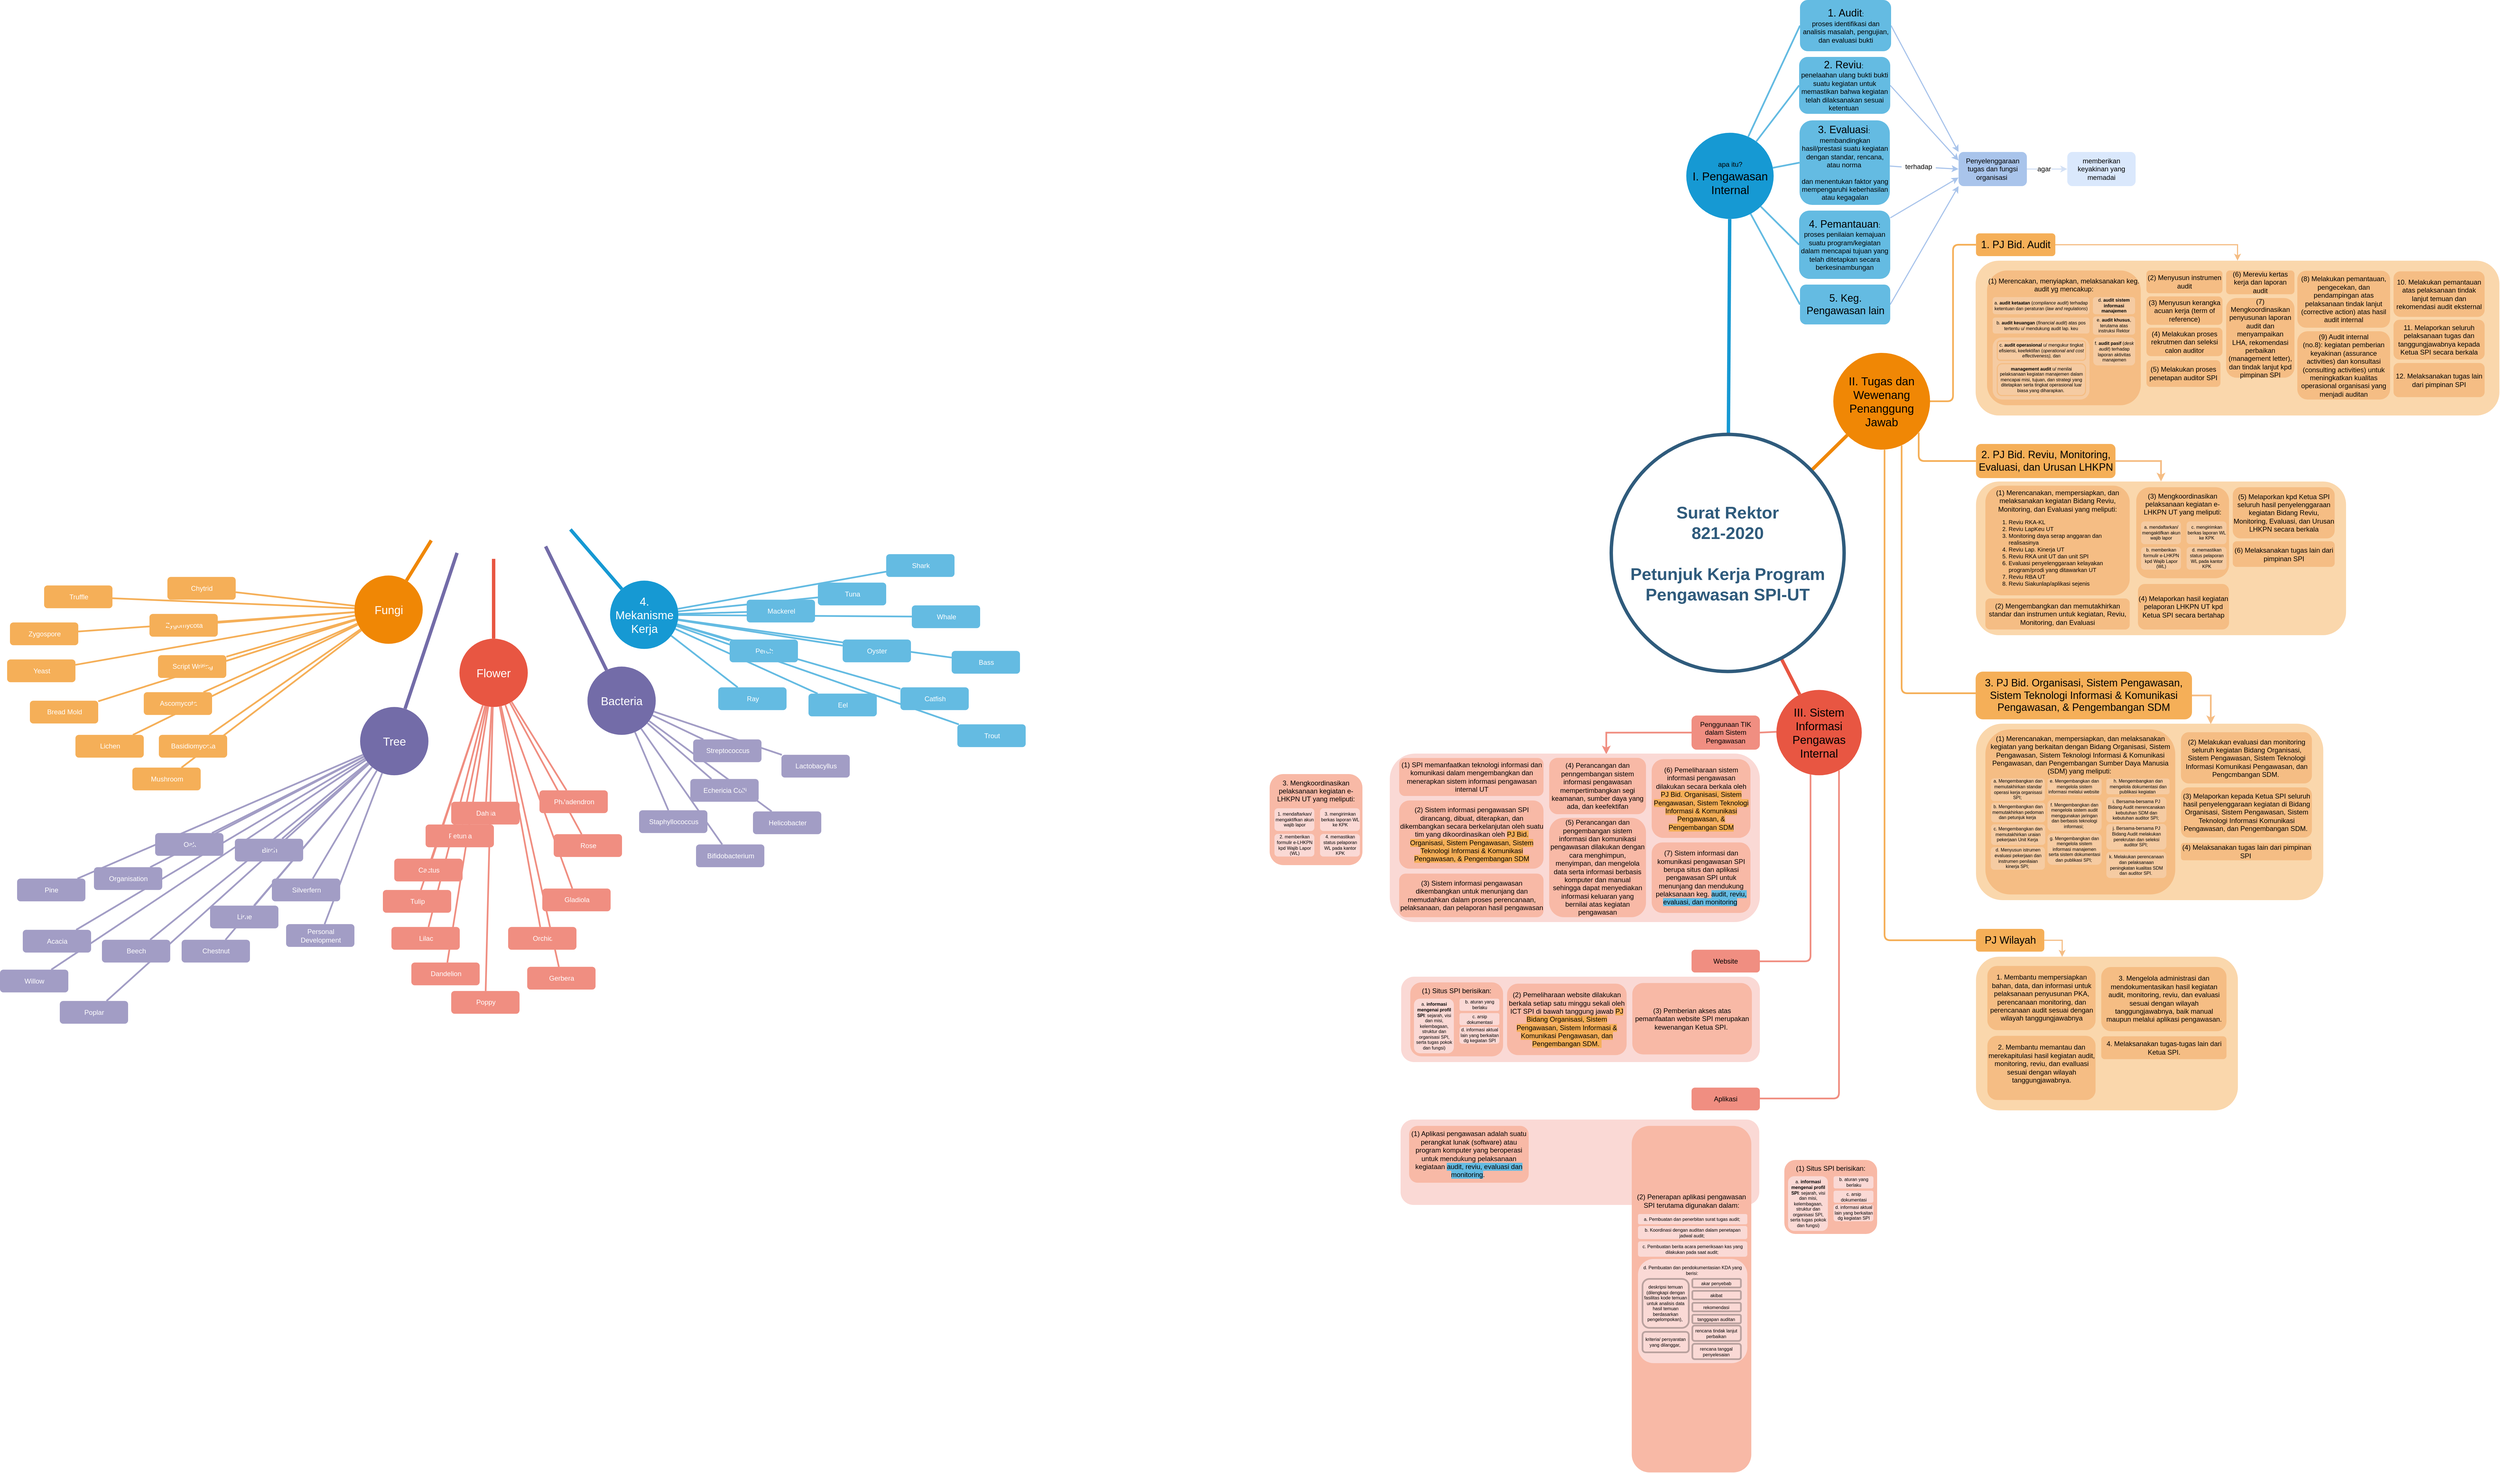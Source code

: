 <mxfile version="18.1.1" type="github">
  <diagram id="6a731a19-8d31-9384-78a2-239565b7b9f0" name="Page-1">
    <mxGraphModel dx="5431" dy="1276" grid="0" gridSize="10" guides="1" tooltips="1" connect="1" arrows="1" fold="1" page="1" pageScale="1" pageWidth="1169" pageHeight="827" background="none" math="0" shadow="0">
      <root>
        <mxCell id="0" />
        <mxCell id="1" parent="0" />
        <mxCell id="1350" value="&lt;font style=&quot;font-size: 12px;&quot;&gt;apa itu?&lt;/font&gt;&lt;br&gt;I. Pengawasan Internal" style="ellipse;whiteSpace=wrap;html=1;shadow=0;fontFamily=Helvetica;fontSize=20;fontColor=#000000;align=center;strokeWidth=3;fillColor=#1699D3;strokeColor=none;" parent="1" vertex="1">
          <mxGeometry x="-988.25" y="-476.75" width="153.5" height="151.5" as="geometry" />
        </mxCell>
        <mxCell id="1351" value="II. Tugas dan Wewenang Penanggung Jawab" style="ellipse;whiteSpace=wrap;html=1;shadow=0;fontFamily=Helvetica;fontSize=20;fontColor=#000000;align=center;strokeWidth=3;fillColor=#F08705;strokeColor=none;gradientColor=none;" parent="1" vertex="1">
          <mxGeometry x="-730" y="-90" width="170" height="170" as="geometry" />
        </mxCell>
        <mxCell id="1352" value="III. Sistem Informasi Pengawas Internal" style="ellipse;whiteSpace=wrap;html=1;shadow=0;fontFamily=Helvetica;fontSize=20;fontColor=#000000;align=center;strokeWidth=3;fillColor=#E85642;strokeColor=none;" parent="1" vertex="1">
          <mxGeometry x="-830" y="502.16" width="150" height="150" as="geometry" />
        </mxCell>
        <mxCell id="1354" value="Bacteria" style="ellipse;whiteSpace=wrap;html=1;shadow=0;fontFamily=Helvetica;fontSize=20;fontColor=#FFFFFF;align=center;strokeWidth=3;fillColor=#736ca8;strokeColor=none;" parent="1" vertex="1">
          <mxGeometry x="-2918.25" y="461.16" width="120" height="120" as="geometry" />
        </mxCell>
        <mxCell id="1355" value="Fungi" style="ellipse;whiteSpace=wrap;html=1;shadow=0;fontFamily=Helvetica;fontSize=20;fontColor=#FFFFFF;align=center;strokeWidth=3;fillColor=#F08705;strokeColor=none;" parent="1" vertex="1">
          <mxGeometry x="-3327.5" y="301.16" width="120" height="120" as="geometry" />
        </mxCell>
        <mxCell id="1356" value="Flower" style="ellipse;whiteSpace=wrap;html=1;shadow=0;fontFamily=Helvetica;fontSize=20;fontColor=#FFFFFF;align=center;strokeWidth=3;fillColor=#E85642;strokeColor=none;" parent="1" vertex="1">
          <mxGeometry x="-3143" y="412.16" width="120" height="120" as="geometry" />
        </mxCell>
        <mxCell id="xDNytKt1A_5V0aNAH69Z-1548" style="edgeStyle=none;rounded=0;orthogonalLoop=1;jettySize=auto;html=1;entryX=0;entryY=1;entryDx=0;entryDy=0;fontSize=12;exitX=1;exitY=0.5;exitDx=0;exitDy=0;strokeWidth=2;strokeColor=#A9C4EB;fillColor=#dae8fc;fontColor=#000000;" parent="1" source="1358" target="xDNytKt1A_5V0aNAH69Z-1542" edge="1">
          <mxGeometry relative="1" as="geometry" />
        </mxCell>
        <mxCell id="1358" value="&lt;font style=&quot;font-size: 18px;&quot;&gt;5. Keg. Pengawasan lain&lt;/font&gt;" style="rounded=1;fillColor=#64BBE2;strokeColor=none;strokeWidth=3;shadow=0;html=1;fontColor=#000000;whiteSpace=wrap;" parent="1" vertex="1">
          <mxGeometry x="-788.5" y="-210" width="158.5" height="70" as="geometry" />
        </mxCell>
        <mxCell id="1359" style="endArrow=none;strokeWidth=6;strokeColor=#1699D3;html=1;fontColor=#000000;" parent="1" source="1515" target="1350" edge="1">
          <mxGeometry relative="1" as="geometry" />
        </mxCell>
        <mxCell id="1360" style="endArrow=none;strokeWidth=6;strokeColor=#f08705;html=1;fontColor=#000000;" parent="1" source="1515" target="1351" edge="1">
          <mxGeometry relative="1" as="geometry" />
        </mxCell>
        <mxCell id="1361" style="endArrow=none;strokeWidth=6;strokeColor=#E85642;html=1;" parent="1" source="1515" target="1352" edge="1">
          <mxGeometry relative="1" as="geometry">
            <mxPoint x="-2928.421" y="200.002" as="sourcePoint" />
          </mxGeometry>
        </mxCell>
        <mxCell id="1362" style="endArrow=none;strokeWidth=6;strokeColor=#1699D3;html=1;" parent="1" target="1353" edge="1">
          <mxGeometry relative="1" as="geometry">
            <mxPoint x="-2948.132" y="220.203" as="sourcePoint" />
          </mxGeometry>
        </mxCell>
        <mxCell id="1363" style="endArrow=none;strokeWidth=6;strokeColor=#736CA8;html=1;" parent="1" target="1516" edge="1">
          <mxGeometry relative="1" as="geometry">
            <mxPoint x="-3147.216" y="261.376" as="sourcePoint" />
          </mxGeometry>
        </mxCell>
        <mxCell id="1364" style="endArrow=none;strokeWidth=6;strokeColor=#736ca8;html=1;startArrow=none;" parent="1" target="1354" edge="1">
          <mxGeometry relative="1" as="geometry">
            <mxPoint x="-2991.693" y="250.0" as="sourcePoint" />
          </mxGeometry>
        </mxCell>
        <mxCell id="1365" value="" style="edgeStyle=none;endArrow=none;strokeWidth=6;strokeColor=#F08705;html=1;" parent="1" target="1355" edge="1">
          <mxGeometry x="-1986.5" y="28.66" width="100" height="100" as="geometry">
            <mxPoint x="-3192.546" y="239.511" as="sourcePoint" />
            <mxPoint x="-1886.5" y="28.66" as="targetPoint" />
          </mxGeometry>
        </mxCell>
        <mxCell id="1366" value="" style="edgeStyle=none;endArrow=none;strokeWidth=6;strokeColor=#E85642;html=1;" parent="1" target="1356" edge="1">
          <mxGeometry x="-1986.5" y="28.66" width="100" height="100" as="geometry">
            <mxPoint x="-3083" y="271.91" as="sourcePoint" />
            <mxPoint x="-1886.5" y="28.66" as="targetPoint" />
          </mxGeometry>
        </mxCell>
        <mxCell id="xDNytKt1A_5V0aNAH69Z-1553" style="edgeStyle=none;rounded=0;orthogonalLoop=1;jettySize=auto;html=1;fontSize=12;strokeColor=#A9C4EB;strokeWidth=2;entryX=0;entryY=0.75;entryDx=0;entryDy=0;fillColor=#dae8fc;fontColor=#000000;" parent="1" source="1368" target="xDNytKt1A_5V0aNAH69Z-1542" edge="1">
          <mxGeometry relative="1" as="geometry" />
        </mxCell>
        <mxCell id="1368" value="&lt;font style=&quot;font-size: 18px;&quot;&gt;4. Pemantauan&lt;/font&gt;:&lt;br&gt;&lt;div&gt;proses penilaian kemajuan suatu program/kegiatan dalam mencapai tujuan yang telah ditetapkan secara berkesinambungan&lt;/div&gt;" style="rounded=1;fillColor=#64BBE2;strokeColor=none;strokeWidth=3;shadow=0;html=1;fontColor=#000000;whiteSpace=wrap;" parent="1" vertex="1">
          <mxGeometry x="-790" y="-340" width="160" height="120" as="geometry" />
        </mxCell>
        <mxCell id="xDNytKt1A_5V0aNAH69Z-1552" style="edgeStyle=none;rounded=0;orthogonalLoop=1;jettySize=auto;html=1;entryX=0;entryY=0.5;entryDx=0;entryDy=0;fontSize=12;strokeColor=#A9C4EB;strokeWidth=2;startArrow=none;fillColor=#dae8fc;fontColor=#000000;" parent="1" source="xDNytKt1A_5V0aNAH69Z-1550" target="xDNytKt1A_5V0aNAH69Z-1542" edge="1">
          <mxGeometry relative="1" as="geometry" />
        </mxCell>
        <mxCell id="1369" value="&lt;font style=&quot;font-size: 18px;&quot;&gt;3. Evaluasi&lt;/font&gt;:&amp;nbsp;&lt;br&gt;membandingkan hasil/prestasi suatu kegiatan dengan standar, rencana, atau norma&amp;nbsp;&lt;br&gt;&lt;br&gt;dan menentukan faktor yang mempengaruhi keberhasilan atau kegagalan" style="rounded=1;fillColor=#64BBE2;strokeColor=none;strokeWidth=3;shadow=0;html=1;fontColor=#000000;whiteSpace=wrap;" parent="1" vertex="1">
          <mxGeometry x="-789.25" y="-498.5" width="158.5" height="148.5" as="geometry" />
        </mxCell>
        <mxCell id="xDNytKt1A_5V0aNAH69Z-1545" style="edgeStyle=none;rounded=0;orthogonalLoop=1;jettySize=auto;html=1;entryX=0;entryY=0.25;entryDx=0;entryDy=0;fontSize=12;exitX=1;exitY=0.5;exitDx=0;exitDy=0;strokeWidth=2;strokeColor=#A9C4EB;fillColor=#dae8fc;fontColor=#000000;" parent="1" source="1370" target="xDNytKt1A_5V0aNAH69Z-1542" edge="1">
          <mxGeometry relative="1" as="geometry" />
        </mxCell>
        <mxCell id="1370" value="&lt;font style=&quot;font-size: 18px;&quot;&gt;2. Reviu&lt;/font&gt;:&amp;nbsp;&lt;br&gt;penelaahan ulang bukti bukti suatu kegiatan untuk memastikan bahwa kegiatan telah dilaksanakan sesuai ketentuan&amp;nbsp;" style="rounded=1;fillColor=#64BBE2;strokeColor=none;strokeWidth=3;shadow=0;html=1;fontColor=#000000;whiteSpace=wrap;" parent="1" vertex="1">
          <mxGeometry x="-790" y="-610" width="160" height="100" as="geometry" />
        </mxCell>
        <mxCell id="xDNytKt1A_5V0aNAH69Z-1544" style="rounded=0;orthogonalLoop=1;jettySize=auto;html=1;fontSize=12;exitX=1;exitY=0.5;exitDx=0;exitDy=0;entryX=0;entryY=0;entryDx=0;entryDy=0;strokeWidth=2;strokeColor=#A9C4EB;fillColor=#dae8fc;fontColor=#000000;" parent="1" source="1371" target="xDNytKt1A_5V0aNAH69Z-1542" edge="1">
          <mxGeometry relative="1" as="geometry" />
        </mxCell>
        <mxCell id="1371" value="&lt;font style=&quot;font-size: 18px;&quot;&gt;1. Audit&lt;/font&gt;:&lt;br&gt;proses identifikasi dan analisis masalah, pengujian, dan evaluasi bukti" style="rounded=1;fillColor=#64BBE2;strokeColor=none;strokeWidth=3;shadow=0;html=1;fontColor=#000000;whiteSpace=wrap;" parent="1" vertex="1">
          <mxGeometry x="-788.5" y="-710" width="160" height="90" as="geometry" />
        </mxCell>
        <mxCell id="1379" value="" style="edgeStyle=none;endArrow=none;strokeWidth=3;strokeColor=#64BBE2;html=1;entryX=0;entryY=0.5;entryDx=0;entryDy=0;fontColor=#000000;" parent="1" source="1350" target="1358" edge="1">
          <mxGeometry x="-541.5" y="-436" width="100" height="100" as="geometry">
            <mxPoint x="-541.5" y="-336" as="sourcePoint" />
            <mxPoint x="-441.5" y="-436" as="targetPoint" />
          </mxGeometry>
        </mxCell>
        <mxCell id="1380" value="" style="edgeStyle=none;endArrow=none;strokeWidth=3;strokeColor=#64BBE2;html=1;entryX=0;entryY=0.5;entryDx=0;entryDy=0;fontColor=#000000;" parent="1" source="1350" target="1368" edge="1">
          <mxGeometry x="-541.5" y="-436" width="100" height="100" as="geometry">
            <mxPoint x="-541.5" y="-336" as="sourcePoint" />
            <mxPoint x="-441.5" y="-436" as="targetPoint" />
          </mxGeometry>
        </mxCell>
        <mxCell id="1381" value="" style="edgeStyle=none;endArrow=none;strokeWidth=3;strokeColor=#64BBE2;html=1;entryX=0;entryY=0.5;entryDx=0;entryDy=0;fontColor=#000000;" parent="1" source="1350" target="1369" edge="1">
          <mxGeometry x="-541.5" y="-436" width="100" height="100" as="geometry">
            <mxPoint x="-541.5" y="-336" as="sourcePoint" />
            <mxPoint x="-780" y="-388.5" as="targetPoint" />
          </mxGeometry>
        </mxCell>
        <mxCell id="1382" value="" style="edgeStyle=none;endArrow=none;strokeWidth=3;strokeColor=#64BBE2;html=1;entryX=0;entryY=0.5;entryDx=0;entryDy=0;fontColor=#000000;" parent="1" source="1350" target="1370" edge="1">
          <mxGeometry x="-541.5" y="-436" width="100" height="100" as="geometry">
            <mxPoint x="-541.5" y="-336" as="sourcePoint" />
            <mxPoint x="-441.5" y="-436" as="targetPoint" />
          </mxGeometry>
        </mxCell>
        <mxCell id="1383" value="" style="edgeStyle=none;endArrow=none;strokeWidth=3;strokeColor=#64BBE2;html=1;entryX=0;entryY=0.5;entryDx=0;entryDy=0;fontColor=#000000;" parent="1" source="1350" target="1371" edge="1">
          <mxGeometry x="-541.5" y="-436" width="100" height="100" as="geometry">
            <mxPoint x="-541.5" y="-336" as="sourcePoint" />
            <mxPoint x="-441.5" y="-436" as="targetPoint" />
          </mxGeometry>
        </mxCell>
        <mxCell id="xDNytKt1A_5V0aNAH69Z-1603" style="edgeStyle=orthogonalEdgeStyle;rounded=0;orthogonalLoop=1;jettySize=auto;html=1;entryX=0.329;entryY=0.001;entryDx=0;entryDy=0;entryPerimeter=0;fontSize=10;strokeColor=#F5BD84;strokeWidth=2;exitX=1;exitY=0.5;exitDx=0;exitDy=0;fontColor=#000000;" parent="1" source="1390" target="xDNytKt1A_5V0aNAH69Z-1596" edge="1">
          <mxGeometry relative="1" as="geometry" />
        </mxCell>
        <mxCell id="1390" value="PJ Wilayah" style="rounded=1;fillColor=#f5af58;strokeColor=none;strokeWidth=3;shadow=0;html=1;fontColor=#000000;whiteSpace=wrap;fontSize=18;" parent="1" vertex="1">
          <mxGeometry x="-479.38" y="922.0" width="120" height="40" as="geometry" />
        </mxCell>
        <mxCell id="xDNytKt1A_5V0aNAH69Z-1572" style="edgeStyle=orthogonalEdgeStyle;rounded=0;orthogonalLoop=1;jettySize=auto;html=1;entryX=0.5;entryY=0;entryDx=0;entryDy=0;fontSize=18;strokeColor=#F5BD84;strokeWidth=2;exitX=1;exitY=0.5;exitDx=0;exitDy=0;fontColor=#000000;" parent="1" source="1392" target="xDNytKt1A_5V0aNAH69Z-1585" edge="1">
          <mxGeometry relative="1" as="geometry" />
        </mxCell>
        <mxCell id="1392" value="1. PJ Bid. Audit" style="rounded=1;fillColor=#f5af58;strokeColor=none;strokeWidth=3;shadow=0;html=1;fontColor=#000000;whiteSpace=wrap;fontSize=18;" parent="1" vertex="1">
          <mxGeometry x="-479.38" y="-300" width="139.38" height="40" as="geometry" />
        </mxCell>
        <mxCell id="ofFDjcfbIGw3xVgY4F3X-1572" style="edgeStyle=orthogonalEdgeStyle;rounded=0;orthogonalLoop=1;jettySize=auto;html=1;strokeColor=#F5BD84;strokeWidth=3;exitX=1;exitY=0.5;exitDx=0;exitDy=0;fontColor=#000000;" parent="1" source="1393" target="xDNytKt1A_5V0aNAH69Z-1605" edge="1">
          <mxGeometry relative="1" as="geometry" />
        </mxCell>
        <mxCell id="1393" value="2. PJ Bid. Reviu, Monitoring, Evaluasi, dan Urusan LHKPN" style="rounded=1;fillColor=#f5af58;strokeColor=none;strokeWidth=3;shadow=0;html=1;fontColor=#000000;whiteSpace=wrap;fontSize=18;" parent="1" vertex="1">
          <mxGeometry x="-479.38" y="70" width="245" height="60" as="geometry" />
        </mxCell>
        <mxCell id="1402" value="" style="edgeStyle=orthogonalEdgeStyle;endArrow=none;strokeWidth=3;strokeColor=#F5AF58;html=1;" parent="1" source="1351" target="1390" edge="1">
          <mxGeometry x="3.5" y="21.5" width="100" height="100" as="geometry">
            <mxPoint x="3.5" y="121.5" as="sourcePoint" />
            <mxPoint x="103.5" y="21.5" as="targetPoint" />
            <Array as="points">
              <mxPoint x="-640" y="942" />
            </Array>
          </mxGeometry>
        </mxCell>
        <mxCell id="1403" value="" style="edgeStyle=orthogonalEdgeStyle;endArrow=none;strokeWidth=3;strokeColor=#F5AF58;html=1;" parent="1" source="1351" target="1391" edge="1">
          <mxGeometry x="3.5" y="21.5" width="100" height="100" as="geometry">
            <mxPoint x="3.5" y="121.5" as="sourcePoint" />
            <mxPoint x="103.5" y="21.5" as="targetPoint" />
            <Array as="points">
              <mxPoint x="-610" y="508" />
            </Array>
          </mxGeometry>
        </mxCell>
        <mxCell id="1404" value="" style="edgeStyle=orthogonalEdgeStyle;endArrow=none;strokeWidth=3;strokeColor=#F5AF58;html=1;entryX=0;entryY=0.5;entryDx=0;entryDy=0;fontColor=#000000;" parent="1" source="1351" target="1392" edge="1">
          <mxGeometry x="3.5" y="21.5" width="100" height="100" as="geometry">
            <mxPoint x="3.5" y="121.5" as="sourcePoint" />
            <mxPoint x="103.5" y="21.5" as="targetPoint" />
          </mxGeometry>
        </mxCell>
        <mxCell id="1405" value="" style="edgeStyle=orthogonalEdgeStyle;endArrow=none;strokeWidth=3;strokeColor=#F5AF58;html=1;fontColor=#000000;" parent="1" source="1351" target="1393" edge="1">
          <mxGeometry x="3.5" y="21.5" width="100" height="100" as="geometry">
            <mxPoint x="3.5" y="121.5" as="sourcePoint" />
            <mxPoint x="103.5" y="21.5" as="targetPoint" />
            <Array as="points">
              <mxPoint x="-580" y="100" />
            </Array>
          </mxGeometry>
        </mxCell>
        <mxCell id="ofFDjcfbIGw3xVgY4F3X-1601" style="edgeStyle=orthogonalEdgeStyle;rounded=0;orthogonalLoop=1;jettySize=auto;html=1;fontColor=#F5AF58;strokeColor=#F08E81;strokeWidth=3;entryX=0.585;entryY=0.005;entryDx=0;entryDy=0;entryPerimeter=0;exitX=0;exitY=0.5;exitDx=0;exitDy=0;" parent="1" source="1417" target="ofFDjcfbIGw3xVgY4F3X-1587" edge="1">
          <mxGeometry relative="1" as="geometry">
            <mxPoint x="-1129" y="610" as="targetPoint" />
          </mxGeometry>
        </mxCell>
        <mxCell id="1417" value="Penggunaan TIK dalam Sistem Pengawasan" style="rounded=1;fillColor=#F08E81;strokeColor=none;strokeWidth=3;shadow=0;html=1;fontColor=#000000;whiteSpace=wrap;" parent="1" vertex="1">
          <mxGeometry x="-979" y="547.16" width="120" height="60" as="geometry" />
        </mxCell>
        <mxCell id="1428" value="" style="edgeStyle=none;endArrow=none;strokeWidth=3;strokeColor=#F08E81;html=1;fontColor=#000000;" parent="1" source="1352" target="1417" edge="1">
          <mxGeometry x="-272.5" y="957.66" width="100" height="100" as="geometry">
            <mxPoint x="-272.5" y="1057.66" as="sourcePoint" />
            <mxPoint x="-172.5" y="957.66" as="targetPoint" />
          </mxGeometry>
        </mxCell>
        <mxCell id="1435" value="Perch" style="rounded=1;fillColor=#64BBE2;strokeColor=none;strokeWidth=3;shadow=0;html=1;fontColor=#FFFFFF;" parent="1" vertex="1">
          <mxGeometry x="-2668.5" y="413.66" width="120" height="40" as="geometry" />
        </mxCell>
        <mxCell id="1436" value="Mackerel" style="rounded=1;fillColor=#64BBE2;strokeColor=none;strokeWidth=3;shadow=0;html=1;fontColor=#FFFFFF;" parent="1" vertex="1">
          <mxGeometry x="-2638.5" y="343.66" width="120" height="40" as="geometry" />
        </mxCell>
        <mxCell id="1437" value="Tuna" style="rounded=1;fillColor=#64BBE2;strokeColor=none;strokeWidth=3;shadow=0;html=1;fontColor=#FFFFFF;" parent="1" vertex="1">
          <mxGeometry x="-2513.5" y="313.66" width="120" height="40" as="geometry" />
        </mxCell>
        <mxCell id="1438" value="Shark" style="rounded=1;fillColor=#64BBE2;strokeColor=none;strokeWidth=3;shadow=0;html=1;fontColor=#FFFFFF;" parent="1" vertex="1">
          <mxGeometry x="-2393.5" y="263.66" width="120" height="40" as="geometry" />
        </mxCell>
        <mxCell id="1439" value="Whale" style="rounded=1;fillColor=#64BBE2;strokeColor=none;strokeWidth=3;shadow=0;html=1;fontColor=#FFFFFF;" parent="1" vertex="1">
          <mxGeometry x="-2348.5" y="353.66" width="120" height="40" as="geometry" />
        </mxCell>
        <mxCell id="1440" value="Bass" style="rounded=1;fillColor=#64BBE2;strokeColor=none;strokeWidth=3;shadow=0;html=1;fontColor=#FFFFFF;" parent="1" vertex="1">
          <mxGeometry x="-2278.5" y="433.66" width="120" height="40" as="geometry" />
        </mxCell>
        <mxCell id="1441" value="Eel" style="rounded=1;fillColor=#64BBE2;strokeColor=none;strokeWidth=3;shadow=0;html=1;fontColor=#FFFFFF;" parent="1" vertex="1">
          <mxGeometry x="-2530" y="508.66" width="120" height="40" as="geometry" />
        </mxCell>
        <mxCell id="1442" value="Oyster" style="rounded=1;fillColor=#64BBE2;strokeColor=none;strokeWidth=3;shadow=0;html=1;fontColor=#FFFFFF;" parent="1" vertex="1">
          <mxGeometry x="-2470" y="413.66" width="120" height="40" as="geometry" />
        </mxCell>
        <mxCell id="1443" value="Ray" style="rounded=1;fillColor=#64BBE2;strokeColor=none;strokeWidth=3;shadow=0;html=1;fontColor=#FFFFFF;" parent="1" vertex="1">
          <mxGeometry x="-2688.5" y="497.66" width="120" height="40" as="geometry" />
        </mxCell>
        <mxCell id="1444" value="Trout" style="rounded=1;fillColor=#64BBE2;strokeColor=none;strokeWidth=3;shadow=0;html=1;fontColor=#FFFFFF;" parent="1" vertex="1">
          <mxGeometry x="-2268.5" y="562.66" width="120" height="40" as="geometry" />
        </mxCell>
        <mxCell id="1445" value="Catfish" style="rounded=1;fillColor=#64BBE2;strokeColor=none;strokeWidth=3;shadow=0;html=1;fontColor=#FFFFFF;" parent="1" vertex="1">
          <mxGeometry x="-2368.5" y="497.66" width="120" height="40" as="geometry" />
        </mxCell>
        <mxCell id="1446" value="" style="edgeStyle=none;endArrow=none;strokeWidth=3;strokeColor=#64BBE2;html=1;" parent="1" source="1353" target="1435" edge="1">
          <mxGeometry x="-2242.5" y="80.16" width="100" height="100" as="geometry">
            <mxPoint x="-2242.5" y="180.16" as="sourcePoint" />
            <mxPoint x="-2142.5" y="80.16" as="targetPoint" />
          </mxGeometry>
        </mxCell>
        <mxCell id="1447" value="" style="edgeStyle=none;endArrow=none;strokeWidth=3;strokeColor=#64BBE2;html=1;" parent="1" source="1353" target="1436" edge="1">
          <mxGeometry x="-2242.5" y="80.16" width="100" height="100" as="geometry">
            <mxPoint x="-2242.5" y="180.16" as="sourcePoint" />
            <mxPoint x="-2142.5" y="80.16" as="targetPoint" />
          </mxGeometry>
        </mxCell>
        <mxCell id="1448" value="" style="edgeStyle=none;endArrow=none;strokeWidth=3;strokeColor=#64BBE2;html=1;" parent="1" source="1353" target="1437" edge="1">
          <mxGeometry x="-2242.5" y="80.16" width="100" height="100" as="geometry">
            <mxPoint x="-2242.5" y="180.16" as="sourcePoint" />
            <mxPoint x="-2142.5" y="80.16" as="targetPoint" />
          </mxGeometry>
        </mxCell>
        <mxCell id="1449" value="" style="edgeStyle=none;endArrow=none;strokeWidth=3;strokeColor=#64BBE2;html=1;" parent="1" source="1353" target="1438" edge="1">
          <mxGeometry x="-2242.5" y="80.16" width="100" height="100" as="geometry">
            <mxPoint x="-2242.5" y="180.16" as="sourcePoint" />
            <mxPoint x="-2142.5" y="80.16" as="targetPoint" />
          </mxGeometry>
        </mxCell>
        <mxCell id="1450" value="" style="edgeStyle=none;endArrow=none;strokeWidth=3;strokeColor=#64BBE2;html=1;" parent="1" source="1353" target="1439" edge="1">
          <mxGeometry x="-2242.5" y="80.16" width="100" height="100" as="geometry">
            <mxPoint x="-2242.5" y="180.16" as="sourcePoint" />
            <mxPoint x="-2142.5" y="80.16" as="targetPoint" />
          </mxGeometry>
        </mxCell>
        <mxCell id="1451" value="" style="edgeStyle=none;endArrow=none;strokeWidth=3;strokeColor=#64BBE2;html=1;" parent="1" source="1353" target="1440" edge="1">
          <mxGeometry x="-2242.5" y="80.16" width="100" height="100" as="geometry">
            <mxPoint x="-2242.5" y="180.16" as="sourcePoint" />
            <mxPoint x="-2142.5" y="80.16" as="targetPoint" />
          </mxGeometry>
        </mxCell>
        <mxCell id="1452" value="" style="edgeStyle=none;endArrow=none;strokeWidth=3;strokeColor=#64BBE2;html=1;" parent="1" source="1353" target="1442" edge="1">
          <mxGeometry x="-2242.5" y="80.16" width="100" height="100" as="geometry">
            <mxPoint x="-2242.5" y="180.16" as="sourcePoint" />
            <mxPoint x="-2142.5" y="80.16" as="targetPoint" />
          </mxGeometry>
        </mxCell>
        <mxCell id="1453" value="" style="edgeStyle=none;endArrow=none;strokeWidth=3;strokeColor=#64BBE2;html=1;" parent="1" source="1353" target="1441" edge="1">
          <mxGeometry x="-2242.5" y="80.16" width="100" height="100" as="geometry">
            <mxPoint x="-2242.5" y="180.16" as="sourcePoint" />
            <mxPoint x="-2142.5" y="80.16" as="targetPoint" />
          </mxGeometry>
        </mxCell>
        <mxCell id="1454" value="" style="edgeStyle=none;endArrow=none;strokeWidth=3;strokeColor=#64BBE2;html=1;" parent="1" source="1353" target="1443" edge="1">
          <mxGeometry x="-2242.5" y="80.16" width="100" height="100" as="geometry">
            <mxPoint x="-2242.5" y="180.16" as="sourcePoint" />
            <mxPoint x="-2142.5" y="80.16" as="targetPoint" />
          </mxGeometry>
        </mxCell>
        <mxCell id="1455" value="" style="edgeStyle=none;endArrow=none;strokeWidth=3;strokeColor=#64BBE2;html=1;" parent="1" source="1353" target="1444" edge="1">
          <mxGeometry x="-2242.5" y="80.16" width="100" height="100" as="geometry">
            <mxPoint x="-2242.5" y="180.16" as="sourcePoint" />
            <mxPoint x="-2142.5" y="80.16" as="targetPoint" />
          </mxGeometry>
        </mxCell>
        <mxCell id="1456" value="" style="edgeStyle=none;endArrow=none;strokeWidth=3;strokeColor=#64BBE2;html=1;" parent="1" source="1353" target="1445" edge="1">
          <mxGeometry x="-2242.5" y="80.16" width="100" height="100" as="geometry">
            <mxPoint x="-2242.5" y="180.16" as="sourcePoint" />
            <mxPoint x="-2142.5" y="80.16" as="targetPoint" />
          </mxGeometry>
        </mxCell>
        <mxCell id="1457" value="Streptococcus" style="rounded=1;fillColor=#a29dc5;strokeColor=none;strokeWidth=3;shadow=0;html=1;fontColor=#FFFFFF;" parent="1" vertex="1">
          <mxGeometry x="-2732.5" y="589.16" width="120" height="40" as="geometry" />
        </mxCell>
        <mxCell id="1458" value="Echericia Colli" style="rounded=1;fillColor=#a29dc5;strokeColor=none;strokeWidth=3;shadow=0;html=1;fontColor=#FFFFFF;" parent="1" vertex="1">
          <mxGeometry x="-2737.5" y="658.66" width="120" height="40" as="geometry" />
        </mxCell>
        <mxCell id="1459" value="Lactobacyllus" style="rounded=1;fillColor=#a29dc5;strokeColor=none;strokeWidth=3;shadow=0;html=1;fontColor=#FFFFFF;" parent="1" vertex="1">
          <mxGeometry x="-2577.5" y="616.16" width="120" height="40" as="geometry" />
        </mxCell>
        <mxCell id="1460" value="Helicobacter" style="rounded=1;fillColor=#a29dc5;strokeColor=none;strokeWidth=3;shadow=0;html=1;fontColor=#FFFFFF;" parent="1" vertex="1">
          <mxGeometry x="-2627.5" y="715.66" width="120" height="40" as="geometry" />
        </mxCell>
        <mxCell id="1461" value="Bifidobacterium" style="rounded=1;fillColor=#a29dc5;strokeColor=none;strokeWidth=3;shadow=0;html=1;fontColor=#FFFFFF;" parent="1" vertex="1">
          <mxGeometry x="-2727.5" y="773.66" width="120" height="40" as="geometry" />
        </mxCell>
        <mxCell id="1462" value="Staphyllococcus" style="rounded=1;fillColor=#a29dc5;strokeColor=none;strokeWidth=3;shadow=0;html=1;fontColor=#FFFFFF;" parent="1" vertex="1">
          <mxGeometry x="-2827.5" y="713.66" width="120" height="40" as="geometry" />
        </mxCell>
        <mxCell id="1463" value="" style="edgeStyle=none;endArrow=none;strokeWidth=3;strokeColor=#A29DC5;html=1;" parent="1" source="1354" target="1460" edge="1">
          <mxGeometry x="-1916.5" y="-301.34" width="100" height="100" as="geometry">
            <mxPoint x="-1916.5" y="-201.34" as="sourcePoint" />
            <mxPoint x="-1816.5" y="-301.34" as="targetPoint" />
          </mxGeometry>
        </mxCell>
        <mxCell id="1464" value="" style="edgeStyle=none;endArrow=none;strokeWidth=3;strokeColor=#A29DC5;html=1;" parent="1" source="1354" target="1461" edge="1">
          <mxGeometry x="-1916.5" y="-301.34" width="100" height="100" as="geometry">
            <mxPoint x="-1916.5" y="-201.34" as="sourcePoint" />
            <mxPoint x="-1816.5" y="-301.34" as="targetPoint" />
          </mxGeometry>
        </mxCell>
        <mxCell id="1465" value="" style="edgeStyle=none;endArrow=none;strokeWidth=3;strokeColor=#A29DC5;html=1;" parent="1" source="1354" target="1458" edge="1">
          <mxGeometry x="-1916.5" y="-301.34" width="100" height="100" as="geometry">
            <mxPoint x="-1916.5" y="-201.34" as="sourcePoint" />
            <mxPoint x="-1816.5" y="-301.34" as="targetPoint" />
          </mxGeometry>
        </mxCell>
        <mxCell id="1466" value="" style="edgeStyle=none;endArrow=none;strokeWidth=3;strokeColor=#A29DC5;html=1;" parent="1" source="1354" target="1462" edge="1">
          <mxGeometry x="-1916.5" y="-301.34" width="100" height="100" as="geometry">
            <mxPoint x="-1916.5" y="-201.34" as="sourcePoint" />
            <mxPoint x="-1816.5" y="-301.34" as="targetPoint" />
          </mxGeometry>
        </mxCell>
        <mxCell id="1467" value="" style="edgeStyle=none;endArrow=none;strokeWidth=3;strokeColor=#A29DC5;html=1;" parent="1" source="1354" target="1457" edge="1">
          <mxGeometry x="-1916.5" y="-301.34" width="100" height="100" as="geometry">
            <mxPoint x="-1916.5" y="-201.34" as="sourcePoint" />
            <mxPoint x="-1816.5" y="-301.34" as="targetPoint" />
          </mxGeometry>
        </mxCell>
        <mxCell id="1468" value="Zygomycota" style="rounded=1;fillColor=#f5af58;strokeColor=none;strokeWidth=3;shadow=0;html=1;fontColor=#FFFFFF;" parent="1" vertex="1">
          <mxGeometry x="-3687.5" y="368.66" width="120" height="40" as="geometry" />
        </mxCell>
        <mxCell id="1469" value="Script Writing" style="rounded=1;fillColor=#f5af58;strokeColor=none;strokeWidth=3;shadow=0;html=1;fontColor=#FFFFFF;" parent="1" vertex="1">
          <mxGeometry x="-3672.5" y="441.16" width="120" height="40" as="geometry" />
        </mxCell>
        <mxCell id="1470" value="Ascomycota" style="rounded=1;fillColor=#f5af58;strokeColor=none;strokeWidth=3;shadow=0;html=1;fontColor=#FFFFFF;" parent="1" vertex="1">
          <mxGeometry x="-3697.5" y="506.16" width="120" height="40" as="geometry" />
        </mxCell>
        <mxCell id="1471" value="Basidiomycota" style="rounded=1;fillColor=#f5af58;strokeColor=none;strokeWidth=3;shadow=0;html=1;fontColor=#FFFFFF;" parent="1" vertex="1">
          <mxGeometry x="-3671" y="581.16" width="120" height="40" as="geometry" />
        </mxCell>
        <mxCell id="1472" value="Mushroom" style="rounded=1;fillColor=#f5af58;strokeColor=none;strokeWidth=3;shadow=0;html=1;fontColor=#FFFFFF;" parent="1" vertex="1">
          <mxGeometry x="-3717.5" y="638.66" width="120" height="40" as="geometry" />
        </mxCell>
        <mxCell id="1473" value="Lichen" style="rounded=1;fillColor=#f5af58;strokeColor=none;strokeWidth=3;shadow=0;html=1;fontColor=#FFFFFF;" parent="1" vertex="1">
          <mxGeometry x="-3817.5" y="581.16" width="120" height="40" as="geometry" />
        </mxCell>
        <mxCell id="1474" value="Bread Mold" style="rounded=1;fillColor=#f5af58;strokeColor=none;strokeWidth=3;shadow=0;html=1;fontColor=#FFFFFF;" parent="1" vertex="1">
          <mxGeometry x="-3897.5" y="521.16" width="120" height="40" as="geometry" />
        </mxCell>
        <mxCell id="1475" value="Yeast" style="rounded=1;fillColor=#f5af58;strokeColor=none;strokeWidth=3;shadow=0;html=1;fontColor=#FFFFFF;" parent="1" vertex="1">
          <mxGeometry x="-3937.5" y="448.66" width="120" height="40" as="geometry" />
        </mxCell>
        <mxCell id="1476" value="Zygospore" style="rounded=1;fillColor=#f5af58;strokeColor=none;strokeWidth=3;shadow=0;html=1;fontColor=#FFFFFF;" parent="1" vertex="1">
          <mxGeometry x="-3932.5" y="383.66" width="120" height="40" as="geometry" />
        </mxCell>
        <mxCell id="1477" value="Truffle" style="rounded=1;fillColor=#f5af58;strokeColor=none;strokeWidth=3;shadow=0;html=1;fontColor=#FFFFFF;" parent="1" vertex="1">
          <mxGeometry x="-3872.5" y="318.66" width="120" height="40" as="geometry" />
        </mxCell>
        <mxCell id="1478" value="Chytrid" style="rounded=1;fillColor=#f5af58;strokeColor=none;strokeWidth=3;shadow=0;html=1;fontColor=#FFFFFF;" parent="1" vertex="1">
          <mxGeometry x="-3656" y="303.66" width="120" height="40" as="geometry" />
        </mxCell>
        <mxCell id="1479" value="" style="edgeStyle=none;endArrow=none;strokeWidth=3;strokeColor=#F5AF58;html=1;" parent="1" source="1355" target="1478" edge="1">
          <mxGeometry x="-1924" y="-158.84" width="100" height="100" as="geometry">
            <mxPoint x="-1924" y="-58.84" as="sourcePoint" />
            <mxPoint x="-1824" y="-158.84" as="targetPoint" />
          </mxGeometry>
        </mxCell>
        <mxCell id="1480" value="" style="edgeStyle=none;endArrow=none;strokeWidth=3;strokeColor=#F5AF58;html=1;" parent="1" source="1355" target="1468" edge="1">
          <mxGeometry x="-1924" y="-158.84" width="100" height="100" as="geometry">
            <mxPoint x="-1924" y="-58.84" as="sourcePoint" />
            <mxPoint x="-1824" y="-158.84" as="targetPoint" />
          </mxGeometry>
        </mxCell>
        <mxCell id="1481" value="" style="edgeStyle=none;endArrow=none;strokeWidth=3;strokeColor=#F5AF58;html=1;" parent="1" source="1355" target="1469" edge="1">
          <mxGeometry x="-1924" y="-158.84" width="100" height="100" as="geometry">
            <mxPoint x="-1924" y="-58.84" as="sourcePoint" />
            <mxPoint x="-1824" y="-158.84" as="targetPoint" />
          </mxGeometry>
        </mxCell>
        <mxCell id="1482" value="" style="edgeStyle=none;endArrow=none;strokeWidth=3;strokeColor=#F5AF58;html=1;" parent="1" source="1355" target="1470" edge="1">
          <mxGeometry x="-1924" y="-158.84" width="100" height="100" as="geometry">
            <mxPoint x="-1924" y="-58.84" as="sourcePoint" />
            <mxPoint x="-1824" y="-158.84" as="targetPoint" />
          </mxGeometry>
        </mxCell>
        <mxCell id="1483" value="" style="edgeStyle=none;endArrow=none;strokeWidth=3;strokeColor=#F5AF58;html=1;" parent="1" source="1355" target="1471" edge="1">
          <mxGeometry x="-1924" y="-158.84" width="100" height="100" as="geometry">
            <mxPoint x="-1924" y="-58.84" as="sourcePoint" />
            <mxPoint x="-1824" y="-158.84" as="targetPoint" />
          </mxGeometry>
        </mxCell>
        <mxCell id="1484" value="" style="edgeStyle=none;endArrow=none;strokeWidth=3;strokeColor=#F5AF58;html=1;" parent="1" source="1355" target="1472" edge="1">
          <mxGeometry x="-1924" y="-158.84" width="100" height="100" as="geometry">
            <mxPoint x="-1924" y="-58.84" as="sourcePoint" />
            <mxPoint x="-1824" y="-158.84" as="targetPoint" />
          </mxGeometry>
        </mxCell>
        <mxCell id="1485" value="" style="edgeStyle=none;endArrow=none;strokeWidth=3;strokeColor=#F5AF58;html=1;" parent="1" source="1355" target="1473" edge="1">
          <mxGeometry x="-1924" y="-158.84" width="100" height="100" as="geometry">
            <mxPoint x="-1924" y="-58.84" as="sourcePoint" />
            <mxPoint x="-1824" y="-158.84" as="targetPoint" />
          </mxGeometry>
        </mxCell>
        <mxCell id="1486" value="" style="edgeStyle=none;endArrow=none;strokeWidth=3;strokeColor=#F5AF58;html=1;" parent="1" source="1355" target="1474" edge="1">
          <mxGeometry x="-1924" y="-158.84" width="100" height="100" as="geometry">
            <mxPoint x="-1924" y="-58.84" as="sourcePoint" />
            <mxPoint x="-1824" y="-158.84" as="targetPoint" />
          </mxGeometry>
        </mxCell>
        <mxCell id="1487" value="" style="edgeStyle=none;endArrow=none;strokeWidth=3;strokeColor=#F5AF58;html=1;" parent="1" source="1355" target="1475" edge="1">
          <mxGeometry x="-1924" y="-158.84" width="100" height="100" as="geometry">
            <mxPoint x="-1924" y="-58.84" as="sourcePoint" />
            <mxPoint x="-1824" y="-158.84" as="targetPoint" />
          </mxGeometry>
        </mxCell>
        <mxCell id="1488" value="" style="edgeStyle=none;endArrow=none;strokeWidth=3;strokeColor=#F5AF58;html=1;" parent="1" source="1355" target="1476" edge="1">
          <mxGeometry x="-1924" y="-158.84" width="100" height="100" as="geometry">
            <mxPoint x="-1924" y="-58.84" as="sourcePoint" />
            <mxPoint x="-1824" y="-158.84" as="targetPoint" />
          </mxGeometry>
        </mxCell>
        <mxCell id="1489" value="" style="edgeStyle=none;endArrow=none;strokeWidth=3;strokeColor=#F5AF58;html=1;" parent="1" source="1355" target="1477" edge="1">
          <mxGeometry x="-1924" y="-158.84" width="100" height="100" as="geometry">
            <mxPoint x="-1924" y="-58.84" as="sourcePoint" />
            <mxPoint x="-1824" y="-158.84" as="targetPoint" />
          </mxGeometry>
        </mxCell>
        <mxCell id="1490" value="Philadendron" style="rounded=1;fillColor=#f08e81;strokeColor=none;strokeWidth=3;shadow=0;html=1;fontColor=#FFFFFF;" parent="1" vertex="1">
          <mxGeometry x="-3002.5" y="678.66" width="120" height="40" as="geometry" />
        </mxCell>
        <mxCell id="1491" value="Dahlia" style="rounded=1;fillColor=#f08e81;strokeColor=none;strokeWidth=3;shadow=0;html=1;fontColor=#FFFFFF;" parent="1" vertex="1">
          <mxGeometry x="-3157.5" y="698.66" width="120" height="40" as="geometry" />
        </mxCell>
        <mxCell id="1492" value="Petunia" style="rounded=1;fillColor=#f08e81;strokeColor=none;strokeWidth=3;shadow=0;html=1;fontColor=#FFFFFF;" parent="1" vertex="1">
          <mxGeometry x="-3202.5" y="738.66" width="120" height="40" as="geometry" />
        </mxCell>
        <mxCell id="1493" value="Cactus" style="rounded=1;fillColor=#f08e81;strokeColor=none;strokeWidth=3;shadow=0;html=1;fontColor=#FFFFFF;" parent="1" vertex="1">
          <mxGeometry x="-3257.5" y="798.66" width="120" height="40" as="geometry" />
        </mxCell>
        <mxCell id="1494" value="Tulip" style="rounded=1;fillColor=#f08e81;strokeColor=none;strokeWidth=3;shadow=0;html=1;fontColor=#FFFFFF;" parent="1" vertex="1">
          <mxGeometry x="-3277.5" y="853.66" width="120" height="40" as="geometry" />
        </mxCell>
        <mxCell id="1495" value="Lilac" style="rounded=1;fillColor=#f08e81;strokeColor=none;strokeWidth=3;shadow=0;html=1;fontColor=#FFFFFF;" parent="1" vertex="1">
          <mxGeometry x="-3262.5" y="918.66" width="120" height="40" as="geometry" />
        </mxCell>
        <mxCell id="1496" value="Dandelion" style="rounded=1;fillColor=#f08e81;strokeColor=none;strokeWidth=3;shadow=0;html=1;fontColor=#FFFFFF;" parent="1" vertex="1">
          <mxGeometry x="-3227.5" y="981.16" width="120" height="40" as="geometry" />
        </mxCell>
        <mxCell id="1497" value="Poppy" style="rounded=1;fillColor=#f08e81;strokeColor=none;strokeWidth=3;shadow=0;html=1;fontColor=#FFFFFF;" parent="1" vertex="1">
          <mxGeometry x="-3157.5" y="1031.16" width="120" height="40" as="geometry" />
        </mxCell>
        <mxCell id="1498" value="Gerbera" style="rounded=1;fillColor=#f08e81;strokeColor=none;strokeWidth=3;shadow=0;html=1;fontColor=#FFFFFF;" parent="1" vertex="1">
          <mxGeometry x="-3024" y="988.66" width="120" height="40" as="geometry" />
        </mxCell>
        <mxCell id="1499" value="Orchid" style="rounded=1;fillColor=#f08e81;strokeColor=none;strokeWidth=3;shadow=0;html=1;fontColor=#FFFFFF;" parent="1" vertex="1">
          <mxGeometry x="-3057.5" y="918.66" width="120" height="40" as="geometry" />
        </mxCell>
        <mxCell id="1500" value="Gladiola" style="rounded=1;fillColor=#f08e81;strokeColor=none;strokeWidth=3;shadow=0;html=1;fontColor=#FFFFFF;" parent="1" vertex="1">
          <mxGeometry x="-2997.5" y="851.16" width="120" height="40" as="geometry" />
        </mxCell>
        <mxCell id="1501" value="Rose" style="rounded=1;fillColor=#f08e81;strokeColor=none;strokeWidth=3;shadow=0;html=1;fontColor=#FFFFFF;" parent="1" vertex="1">
          <mxGeometry x="-2977.5" y="755.66" width="120" height="40" as="geometry" />
        </mxCell>
        <mxCell id="1502" value="" style="edgeStyle=none;endArrow=none;strokeWidth=3;strokeColor=#F08E81;html=1;" parent="1" source="1356" target="1501" edge="1">
          <mxGeometry x="-1979" y="-146.34" width="100" height="100" as="geometry">
            <mxPoint x="-1979" y="-46.34" as="sourcePoint" />
            <mxPoint x="-1879" y="-146.34" as="targetPoint" />
          </mxGeometry>
        </mxCell>
        <mxCell id="1503" value="" style="edgeStyle=none;endArrow=none;strokeWidth=3;strokeColor=#F08E81;html=1;" parent="1" source="1356" target="1490" edge="1">
          <mxGeometry x="-1979" y="-146.34" width="100" height="100" as="geometry">
            <mxPoint x="-1979" y="-46.34" as="sourcePoint" />
            <mxPoint x="-1879" y="-146.34" as="targetPoint" />
          </mxGeometry>
        </mxCell>
        <mxCell id="1504" value="" style="edgeStyle=none;endArrow=none;strokeWidth=3;strokeColor=#F08E81;html=1;" parent="1" source="1356" target="1491" edge="1">
          <mxGeometry x="-1979" y="-146.34" width="100" height="100" as="geometry">
            <mxPoint x="-1979" y="-46.34" as="sourcePoint" />
            <mxPoint x="-1879" y="-146.34" as="targetPoint" />
          </mxGeometry>
        </mxCell>
        <mxCell id="1505" value="" style="edgeStyle=none;endArrow=none;strokeWidth=3;strokeColor=#F08E81;html=1;" parent="1" source="1356" target="1492" edge="1">
          <mxGeometry x="-1979" y="-146.34" width="100" height="100" as="geometry">
            <mxPoint x="-1979" y="-46.34" as="sourcePoint" />
            <mxPoint x="-1879" y="-146.34" as="targetPoint" />
          </mxGeometry>
        </mxCell>
        <mxCell id="1506" value="" style="edgeStyle=none;endArrow=none;strokeWidth=3;strokeColor=#F08E81;html=1;" parent="1" source="1356" target="1493" edge="1">
          <mxGeometry x="-1979" y="-146.34" width="100" height="100" as="geometry">
            <mxPoint x="-1979" y="-46.34" as="sourcePoint" />
            <mxPoint x="-1879" y="-146.34" as="targetPoint" />
          </mxGeometry>
        </mxCell>
        <mxCell id="1507" value="" style="edgeStyle=none;endArrow=none;strokeWidth=3;strokeColor=#F08E81;html=1;" parent="1" source="1356" target="1494" edge="1">
          <mxGeometry x="-1979" y="-146.34" width="100" height="100" as="geometry">
            <mxPoint x="-1979" y="-46.34" as="sourcePoint" />
            <mxPoint x="-1879" y="-146.34" as="targetPoint" />
          </mxGeometry>
        </mxCell>
        <mxCell id="1508" value="" style="edgeStyle=none;endArrow=none;strokeWidth=3;strokeColor=#F08E81;html=1;" parent="1" source="1356" target="1495" edge="1">
          <mxGeometry x="-1979" y="-146.34" width="100" height="100" as="geometry">
            <mxPoint x="-1979" y="-46.34" as="sourcePoint" />
            <mxPoint x="-1879" y="-146.34" as="targetPoint" />
          </mxGeometry>
        </mxCell>
        <mxCell id="1509" value="" style="edgeStyle=none;endArrow=none;strokeWidth=3;strokeColor=#F08E81;html=1;" parent="1" source="1356" target="1496" edge="1">
          <mxGeometry x="-1979" y="-146.34" width="100" height="100" as="geometry">
            <mxPoint x="-1979" y="-46.34" as="sourcePoint" />
            <mxPoint x="-1879" y="-146.34" as="targetPoint" />
          </mxGeometry>
        </mxCell>
        <mxCell id="1510" value="" style="edgeStyle=none;endArrow=none;strokeWidth=3;strokeColor=#F08E81;html=1;" parent="1" source="1356" target="1497" edge="1">
          <mxGeometry x="-1979" y="-146.34" width="100" height="100" as="geometry">
            <mxPoint x="-1979" y="-46.34" as="sourcePoint" />
            <mxPoint x="-1879" y="-146.34" as="targetPoint" />
          </mxGeometry>
        </mxCell>
        <mxCell id="1511" value="" style="edgeStyle=none;endArrow=none;strokeWidth=3;strokeColor=#F08E81;html=1;" parent="1" source="1356" target="1498" edge="1">
          <mxGeometry x="-1979" y="-146.34" width="100" height="100" as="geometry">
            <mxPoint x="-1979" y="-46.34" as="sourcePoint" />
            <mxPoint x="-1879" y="-146.34" as="targetPoint" />
          </mxGeometry>
        </mxCell>
        <mxCell id="1512" value="" style="edgeStyle=none;endArrow=none;strokeWidth=3;strokeColor=#F08E81;html=1;" parent="1" source="1356" target="1499" edge="1">
          <mxGeometry x="-1979" y="-146.34" width="100" height="100" as="geometry">
            <mxPoint x="-1979" y="-46.34" as="sourcePoint" />
            <mxPoint x="-1879" y="-146.34" as="targetPoint" />
          </mxGeometry>
        </mxCell>
        <mxCell id="1513" value="" style="edgeStyle=none;endArrow=none;strokeWidth=3;strokeColor=#F08E81;html=1;" parent="1" source="1356" target="1500" edge="1">
          <mxGeometry x="-1979" y="-146.34" width="100" height="100" as="geometry">
            <mxPoint x="-1979" y="-46.34" as="sourcePoint" />
            <mxPoint x="-1879" y="-146.34" as="targetPoint" />
          </mxGeometry>
        </mxCell>
        <mxCell id="1515" value="Surat Rektor &lt;br&gt;821-2020&lt;br&gt;&lt;br&gt;Petunjuk Kerja Program Pengawasan SPI-UT" style="ellipse;whiteSpace=wrap;html=1;shadow=0;fontFamily=Helvetica;fontSize=30;fontColor=#2F5B7C;align=center;strokeColor=#2F5B7C;strokeWidth=6;fillColor=#FFFFFF;fontStyle=1;gradientColor=none;" parent="1" vertex="1">
          <mxGeometry x="-1120" y="53.25" width="409" height="416.5" as="geometry" />
        </mxCell>
        <mxCell id="1516" value="Tree" style="ellipse;whiteSpace=wrap;html=1;shadow=0;fontFamily=Helvetica;fontSize=20;fontColor=#FFFFFF;align=center;strokeWidth=3;fillColor=#736ca8;strokeColor=none;" parent="1" vertex="1">
          <mxGeometry x="-3317.5" y="532.16" width="120" height="120" as="geometry" />
        </mxCell>
        <mxCell id="1517" value="Organisation" style="rounded=1;fillColor=#a29dc5;strokeColor=none;strokeWidth=3;shadow=0;html=1;fontColor=#FFFFFF;" parent="1" vertex="1">
          <mxGeometry x="-3785" y="813.66" width="120" height="40" as="geometry" />
        </mxCell>
        <mxCell id="1518" value="Oak" style="rounded=1;fillColor=#a29dc5;strokeColor=none;strokeWidth=3;shadow=0;html=1;fontColor=#FFFFFF;" parent="1" vertex="1">
          <mxGeometry x="-3677.5" y="753.66" width="120" height="40" as="geometry" />
        </mxCell>
        <mxCell id="1519" value="Birch" style="rounded=1;fillColor=#a29dc5;strokeColor=none;strokeWidth=3;shadow=0;html=1;fontColor=#FFFFFF;" parent="1" vertex="1">
          <mxGeometry x="-3537.5" y="763.66" width="120" height="40" as="geometry" />
        </mxCell>
        <mxCell id="1520" value="Silverfern" style="rounded=1;fillColor=#a29dc5;strokeColor=none;strokeWidth=3;shadow=0;html=1;fontColor=#FFFFFF;" parent="1" vertex="1">
          <mxGeometry x="-3472.5" y="833.66" width="120" height="40" as="geometry" />
        </mxCell>
        <mxCell id="1521" value="Personal &#xa;Development" style="rounded=1;fillColor=#a29dc5;strokeColor=none;strokeWidth=3;shadow=0;html=1;fontColor=#FFFFFF;" parent="1" vertex="1">
          <mxGeometry x="-3447.5" y="913.66" width="120" height="40" as="geometry" />
        </mxCell>
        <mxCell id="1522" value="Pine" style="rounded=1;fillColor=#a29dc5;strokeColor=none;strokeWidth=3;shadow=0;html=1;fontColor=#FFFFFF;" parent="1" vertex="1">
          <mxGeometry x="-3920" y="833.66" width="120" height="40" as="geometry" />
        </mxCell>
        <mxCell id="1523" value="Lime" style="rounded=1;fillColor=#a29dc5;strokeColor=none;strokeWidth=3;shadow=0;html=1;fontColor=#FFFFFF;" parent="1" vertex="1">
          <mxGeometry x="-3581" y="881.16" width="120" height="40" as="geometry" />
        </mxCell>
        <mxCell id="1524" value="Chestnut" style="rounded=1;fillColor=#a29dc5;strokeColor=none;strokeWidth=3;shadow=0;html=1;fontColor=#FFFFFF;" parent="1" vertex="1">
          <mxGeometry x="-3631" y="941.16" width="120" height="40" as="geometry" />
        </mxCell>
        <mxCell id="1525" value="Beech" style="rounded=1;fillColor=#a29dc5;strokeColor=none;strokeWidth=3;shadow=0;html=1;fontColor=#FFFFFF;" parent="1" vertex="1">
          <mxGeometry x="-3771" y="941.16" width="120" height="40" as="geometry" />
        </mxCell>
        <mxCell id="1526" value="Poplar" style="rounded=1;fillColor=#a29dc5;strokeColor=none;strokeWidth=3;shadow=0;html=1;fontColor=#FFFFFF;" parent="1" vertex="1">
          <mxGeometry x="-3845" y="1048.66" width="120" height="40" as="geometry" />
        </mxCell>
        <mxCell id="1527" value="Willow" style="rounded=1;fillColor=#a29dc5;strokeColor=none;strokeWidth=3;shadow=0;html=1;fontColor=#FFFFFF;" parent="1" vertex="1">
          <mxGeometry x="-3950" y="993.66" width="120" height="40" as="geometry" />
        </mxCell>
        <mxCell id="1528" value="" style="edgeStyle=none;endArrow=none;strokeWidth=3;strokeColor=#A29DC5;html=1;" parent="1" source="1516" target="1517" edge="1">
          <mxGeometry x="-3746.5" y="-316.34" width="100" height="100" as="geometry">
            <mxPoint x="-3746.5" y="-216.34" as="sourcePoint" />
            <mxPoint x="-3646.5" y="-316.34" as="targetPoint" />
          </mxGeometry>
        </mxCell>
        <mxCell id="1529" value="Acacia" style="rounded=1;fillColor=#a29dc5;strokeColor=none;strokeWidth=3;shadow=0;html=1;fontColor=#FFFFFF;" parent="1" vertex="1">
          <mxGeometry x="-3910" y="923.66" width="120" height="40" as="geometry" />
        </mxCell>
        <mxCell id="1530" value="" style="edgeStyle=none;endArrow=none;strokeWidth=3;strokeColor=#A29DC5;html=1;" parent="1" source="1516" target="1518" edge="1">
          <mxGeometry x="-3746.5" y="-316.34" width="100" height="100" as="geometry">
            <mxPoint x="-3746.5" y="-216.34" as="sourcePoint" />
            <mxPoint x="-3646.5" y="-316.34" as="targetPoint" />
          </mxGeometry>
        </mxCell>
        <mxCell id="1531" value="" style="edgeStyle=none;endArrow=none;strokeWidth=3;strokeColor=#A29DC5;html=1;" parent="1" source="1516" target="1519" edge="1">
          <mxGeometry x="-3746.5" y="-316.34" width="100" height="100" as="geometry">
            <mxPoint x="-3746.5" y="-216.34" as="sourcePoint" />
            <mxPoint x="-3646.5" y="-316.34" as="targetPoint" />
          </mxGeometry>
        </mxCell>
        <mxCell id="1532" value="" style="edgeStyle=none;endArrow=none;strokeWidth=3;strokeColor=#A29DC5;html=1;" parent="1" source="1516" target="1520" edge="1">
          <mxGeometry x="-3746.5" y="-316.34" width="100" height="100" as="geometry">
            <mxPoint x="-3746.5" y="-216.34" as="sourcePoint" />
            <mxPoint x="-3646.5" y="-316.34" as="targetPoint" />
          </mxGeometry>
        </mxCell>
        <mxCell id="1533" value="" style="edgeStyle=none;endArrow=none;strokeWidth=3;strokeColor=#A29DC5;html=1;" parent="1" source="1516" target="1521" edge="1">
          <mxGeometry x="-3746.5" y="-316.34" width="100" height="100" as="geometry">
            <mxPoint x="-3746.5" y="-216.34" as="sourcePoint" />
            <mxPoint x="-3646.5" y="-316.34" as="targetPoint" />
          </mxGeometry>
        </mxCell>
        <mxCell id="1534" value="" style="edgeStyle=none;endArrow=none;strokeWidth=3;strokeColor=#A29DC5;html=1;" parent="1" source="1516" target="1522" edge="1">
          <mxGeometry x="-3746.5" y="-316.34" width="100" height="100" as="geometry">
            <mxPoint x="-3746.5" y="-216.34" as="sourcePoint" />
            <mxPoint x="-3646.5" y="-316.34" as="targetPoint" />
          </mxGeometry>
        </mxCell>
        <mxCell id="1535" value="" style="edgeStyle=none;endArrow=none;strokeWidth=3;strokeColor=#A29DC5;html=1;" parent="1" source="1516" target="1523" edge="1">
          <mxGeometry x="-3746.5" y="-316.34" width="100" height="100" as="geometry">
            <mxPoint x="-3746.5" y="-216.34" as="sourcePoint" />
            <mxPoint x="-3646.5" y="-316.34" as="targetPoint" />
          </mxGeometry>
        </mxCell>
        <mxCell id="1536" value="" style="edgeStyle=none;endArrow=none;strokeWidth=3;strokeColor=#A29DC5;html=1;" parent="1" source="1516" target="1524" edge="1">
          <mxGeometry x="-3746.5" y="-316.34" width="100" height="100" as="geometry">
            <mxPoint x="-3746.5" y="-216.34" as="sourcePoint" />
            <mxPoint x="-3646.5" y="-316.34" as="targetPoint" />
          </mxGeometry>
        </mxCell>
        <mxCell id="1537" value="" style="edgeStyle=none;endArrow=none;strokeWidth=3;strokeColor=#A29DC5;html=1;" parent="1" source="1516" target="1525" edge="1">
          <mxGeometry x="-3746.5" y="-316.34" width="100" height="100" as="geometry">
            <mxPoint x="-3746.5" y="-216.34" as="sourcePoint" />
            <mxPoint x="-3646.5" y="-316.34" as="targetPoint" />
          </mxGeometry>
        </mxCell>
        <mxCell id="1538" value="" style="edgeStyle=none;endArrow=none;strokeWidth=3;strokeColor=#A29DC5;html=1;" parent="1" source="1516" target="1526" edge="1">
          <mxGeometry x="-3746.5" y="-316.34" width="100" height="100" as="geometry">
            <mxPoint x="-3746.5" y="-216.34" as="sourcePoint" />
            <mxPoint x="-3646.5" y="-316.34" as="targetPoint" />
          </mxGeometry>
        </mxCell>
        <mxCell id="1539" value="" style="edgeStyle=none;endArrow=none;strokeWidth=3;strokeColor=#A29DC5;html=1;" parent="1" source="1516" target="1527" edge="1">
          <mxGeometry x="-3746.5" y="-316.34" width="100" height="100" as="geometry">
            <mxPoint x="-3746.5" y="-216.34" as="sourcePoint" />
            <mxPoint x="-3646.5" y="-316.34" as="targetPoint" />
          </mxGeometry>
        </mxCell>
        <mxCell id="1540" value="" style="edgeStyle=none;endArrow=none;strokeWidth=3;strokeColor=#A29DC5;html=1;" parent="1" source="1516" target="1529" edge="1">
          <mxGeometry x="-3746.5" y="-316.34" width="100" height="100" as="geometry">
            <mxPoint x="-3746.5" y="-216.34" as="sourcePoint" />
            <mxPoint x="-3646.5" y="-316.34" as="targetPoint" />
          </mxGeometry>
        </mxCell>
        <mxCell id="1541" value="" style="edgeStyle=none;endArrow=none;strokeWidth=3;strokeColor=#A29DC5;html=1;" parent="1" source="1354" target="1459" edge="1">
          <mxGeometry x="-3341.5" y="-606.34" width="100" height="100" as="geometry">
            <mxPoint x="-3341.5" y="-506.34" as="sourcePoint" />
            <mxPoint x="-3241.5" y="-606.34" as="targetPoint" />
          </mxGeometry>
        </mxCell>
        <mxCell id="1542" style="edgeStyle=none;rounded=0;html=1;exitX=0.5;exitY=1;endArrow=none;endFill=0;jettySize=auto;orthogonalLoop=1;strokeColor=#736CA8;strokeWidth=2;fillColor=#64bbe2;fontSize=20;fontColor=#23445D;" parent="1" source="1529" target="1529" edge="1">
          <mxGeometry relative="1" as="geometry" />
        </mxCell>
        <mxCell id="xDNytKt1A_5V0aNAH69Z-1556" style="edgeStyle=none;rounded=0;orthogonalLoop=1;jettySize=auto;html=1;fontSize=12;strokeColor=#D4E1F5;strokeWidth=2;fontColor=#000000;" parent="1" source="xDNytKt1A_5V0aNAH69Z-1542" target="xDNytKt1A_5V0aNAH69Z-1555" edge="1">
          <mxGeometry relative="1" as="geometry" />
        </mxCell>
        <mxCell id="xDNytKt1A_5V0aNAH69Z-1557" value="agar" style="edgeLabel;html=1;align=center;verticalAlign=middle;resizable=0;points=[];fontSize=12;fontColor=#000000;" parent="xDNytKt1A_5V0aNAH69Z-1556" vertex="1" connectable="0">
          <mxGeometry x="-0.382" y="1" relative="1" as="geometry">
            <mxPoint x="8" y="1" as="offset" />
          </mxGeometry>
        </mxCell>
        <mxCell id="xDNytKt1A_5V0aNAH69Z-1542" value="Penyelenggaraan tugas dan fungsi organisasi&amp;nbsp;" style="rounded=1;whiteSpace=wrap;html=1;fontSize=12;strokeColor=none;fillColor=#A9C4EB;fontColor=#000000;" parent="1" vertex="1">
          <mxGeometry x="-510" y="-443" width="120" height="60" as="geometry" />
        </mxCell>
        <mxCell id="xDNytKt1A_5V0aNAH69Z-1550" value="terhadap" style="text;html=1;strokeColor=none;fillColor=none;align=center;verticalAlign=middle;whiteSpace=wrap;rounded=0;fontSize=12;fontColor=#000000;" parent="1" vertex="1">
          <mxGeometry x="-610" y="-431.75" width="60" height="30" as="geometry" />
        </mxCell>
        <mxCell id="xDNytKt1A_5V0aNAH69Z-1554" value="" style="edgeStyle=none;rounded=0;orthogonalLoop=1;jettySize=auto;html=1;entryX=0;entryY=0.5;entryDx=0;entryDy=0;fontSize=12;strokeColor=#A9C4EB;strokeWidth=2;endArrow=none;fillColor=#dae8fc;fontColor=#000000;" parent="1" source="1369" target="xDNytKt1A_5V0aNAH69Z-1550" edge="1">
          <mxGeometry relative="1" as="geometry">
            <mxPoint x="-644.25" y="-392.578" as="sourcePoint" />
            <mxPoint x="-510" y="-401.0" as="targetPoint" />
          </mxGeometry>
        </mxCell>
        <mxCell id="xDNytKt1A_5V0aNAH69Z-1555" value="memberikan keyakinan yang memadai" style="rounded=1;whiteSpace=wrap;html=1;fontSize=12;strokeColor=none;fillColor=#dae8fc;fontColor=#000000;" parent="1" vertex="1">
          <mxGeometry x="-319" y="-443" width="120" height="60" as="geometry" />
        </mxCell>
        <mxCell id="ofFDjcfbIGw3xVgY4F3X-1571" style="edgeStyle=orthogonalEdgeStyle;rounded=0;orthogonalLoop=1;jettySize=auto;html=1;entryX=0.676;entryY=0.003;entryDx=0;entryDy=0;entryPerimeter=0;strokeColor=#F5BD84;strokeWidth=3;exitX=1;exitY=0.5;exitDx=0;exitDy=0;fontColor=#000000;" parent="1" source="1391" target="ofFDjcfbIGw3xVgY4F3X-1546" edge="1">
          <mxGeometry relative="1" as="geometry" />
        </mxCell>
        <mxCell id="1391" value="3. PJ Bid. Organisasi, Sistem Pengawasan, Sistem Teknologi Informasi &amp;amp; Komunikasi Pengawasan, &amp;amp; Pengembangan SDM" style="rounded=1;fillColor=#F5AF58;strokeColor=none;strokeWidth=3;shadow=0;html=1;fontColor=#000000;whiteSpace=wrap;fontSize=18;" parent="1" vertex="1">
          <mxGeometry x="-480" y="470" width="380" height="83.84" as="geometry" />
        </mxCell>
        <mxCell id="1353" value="4. Mekanisme Kerja" style="ellipse;whiteSpace=wrap;html=1;shadow=0;fontFamily=Helvetica;fontSize=20;fontColor=#FFFFFF;align=center;strokeWidth=3;fillColor=#1699D3;strokeColor=none;" parent="1" vertex="1">
          <mxGeometry x="-2878.5" y="310.16" width="120" height="120" as="geometry" />
        </mxCell>
        <mxCell id="1416" value="Website" style="rounded=1;fillColor=#f08e81;strokeColor=none;strokeWidth=3;shadow=0;html=1;fontColor=#000000;whiteSpace=wrap;" parent="1" vertex="1">
          <mxGeometry x="-979" y="958.66" width="120" height="40" as="geometry" />
        </mxCell>
        <mxCell id="xDNytKt1A_5V0aNAH69Z-1567" value="" style="edgeStyle=orthogonalEdgeStyle;endArrow=none;strokeWidth=3;strokeColor=#F08E81;html=1;fontColor=#000000;" parent="1" source="1352" target="1416" edge="1">
          <mxGeometry x="-272.5" y="957.66" width="100" height="100" as="geometry">
            <mxPoint x="-773.565" y="1089.274" as="sourcePoint" />
            <mxPoint x="1612.5" y="1190.125" as="targetPoint" />
            <Array as="points">
              <mxPoint x="-770" y="979" />
            </Array>
          </mxGeometry>
        </mxCell>
        <mxCell id="xDNytKt1A_5V0aNAH69Z-1568" value="Aplikasi" style="rounded=1;fillColor=#f08e81;strokeColor=none;strokeWidth=3;shadow=0;html=1;fontColor=#000000;whiteSpace=wrap;" parent="1" vertex="1">
          <mxGeometry x="-979" y="1200.84" width="120" height="40" as="geometry" />
        </mxCell>
        <mxCell id="xDNytKt1A_5V0aNAH69Z-1569" value="" style="edgeStyle=orthogonalEdgeStyle;endArrow=none;strokeWidth=3;strokeColor=#F08E81;html=1;entryX=1;entryY=0.5;entryDx=0;entryDy=0;" parent="1" source="1352" target="xDNytKt1A_5V0aNAH69Z-1568" edge="1">
          <mxGeometry x="-262.5" y="967.66" width="100" height="100" as="geometry">
            <mxPoint x="-763.5" y="1096.16" as="sourcePoint" />
            <mxPoint x="-603.5" y="1096.16" as="targetPoint" />
            <Array as="points">
              <mxPoint x="-720" y="1220" />
              <mxPoint x="-859" y="1220" />
            </Array>
          </mxGeometry>
        </mxCell>
        <mxCell id="xDNytKt1A_5V0aNAH69Z-1601" value="" style="group;fontColor=#000000;" parent="1" vertex="1" connectable="0">
          <mxGeometry x="-479.38" y="970.84" width="460" height="270" as="geometry" />
        </mxCell>
        <mxCell id="xDNytKt1A_5V0aNAH69Z-1596" value="" style="rounded=1;whiteSpace=wrap;html=1;fontSize=18;strokeColor=none;fillColor=#fad7ac;fontColor=#000000;" parent="xDNytKt1A_5V0aNAH69Z-1601" vertex="1">
          <mxGeometry width="460" height="270" as="geometry" />
        </mxCell>
        <mxCell id="xDNytKt1A_5V0aNAH69Z-1597" value="1.&amp;nbsp;Membantu mempersiapkan bahan, data, dan informasi untuk pelaksanaan penyusunan PKA, perencanaan monitoring, dan perencanaan audit sesuai dengan wilayah tanggungjawabnya" style="rounded=1;fillColor=#F5BD84;strokeColor=none;strokeWidth=3;shadow=0;html=1;fontColor=#000000;whiteSpace=wrap;" parent="xDNytKt1A_5V0aNAH69Z-1601" vertex="1">
          <mxGeometry x="20" y="16.28" width="190" height="112.75" as="geometry" />
        </mxCell>
        <mxCell id="xDNytKt1A_5V0aNAH69Z-1598" value="2.&amp;nbsp;&lt;span style=&quot;background-color: initial;&quot;&gt;Membantu memantau dan merekapitulasi hasil kegiatan audit, monitoring, reviu, dan evalluasi sesuai dengan wilayah tanggungjawabnya.&lt;/span&gt;&lt;div&gt;&lt;br&gt;&lt;/div&gt;" style="rounded=1;fillColor=#F5BD84;strokeColor=none;strokeWidth=3;shadow=0;html=1;fontColor=#000000;whiteSpace=wrap;" parent="xDNytKt1A_5V0aNAH69Z-1601" vertex="1">
          <mxGeometry x="20" y="139.03" width="190" height="112.75" as="geometry" />
        </mxCell>
        <mxCell id="xDNytKt1A_5V0aNAH69Z-1599" value="4.&amp;nbsp;&lt;span style=&quot;background-color: initial;&quot;&gt;Melaksanakan tugas-tugas lain dari Ketua SPI.&lt;br&gt;&lt;/span&gt;" style="rounded=1;fillColor=#F5BD84;strokeColor=none;strokeWidth=3;shadow=0;html=1;fontColor=#000000;whiteSpace=wrap;" parent="xDNytKt1A_5V0aNAH69Z-1601" vertex="1">
          <mxGeometry x="220" y="139.91" width="220" height="40.09" as="geometry" />
        </mxCell>
        <mxCell id="xDNytKt1A_5V0aNAH69Z-1600" value="3.&amp;nbsp;Mengelola administrasi dan mendokumentasikan hasil kegiatan audit, monitoring, reviu, dan evaluasi sesuai dengan wilayah tanggungjawabnya, baik manual maupun melalui aplikasi pengawasan." style="rounded=1;fillColor=#F5BD84;strokeColor=none;strokeWidth=3;shadow=0;html=1;fontColor=#000000;whiteSpace=wrap;" parent="xDNytKt1A_5V0aNAH69Z-1601" vertex="1">
          <mxGeometry x="220" y="18.17" width="220" height="112.75" as="geometry" />
        </mxCell>
        <mxCell id="ofFDjcfbIGw3xVgY4F3X-1544" value="" style="group;fontColor=#000000;" parent="1" vertex="1" connectable="0">
          <mxGeometry x="-479.38" y="136" width="650" height="270" as="geometry" />
        </mxCell>
        <mxCell id="xDNytKt1A_5V0aNAH69Z-1605" value="" style="rounded=1;whiteSpace=wrap;html=1;fontSize=18;strokeColor=none;fillColor=#fad7ac;fontColor=#000000;" parent="ofFDjcfbIGw3xVgY4F3X-1544" vertex="1">
          <mxGeometry width="650" height="270" as="geometry" />
        </mxCell>
        <mxCell id="xDNytKt1A_5V0aNAH69Z-1606" value="(1) Merencanakan, mempersiapkan, dan melaksanakan kegiatan Bidang Reviu, Monitoring, dan Evaluasi yang meliputi:&lt;br&gt;&lt;ol style=&quot;font-size: 10px;&quot;&gt;&lt;li style=&quot;text-align: left;&quot;&gt;&lt;font style=&quot;font-size: 10px;&quot;&gt;&lt;span style=&quot;background-color: initial;&quot;&gt;Reviu RKA-KL&lt;br&gt;&lt;/span&gt;&lt;/font&gt;&lt;/li&gt;&lt;li style=&quot;text-align: left;&quot;&gt;&lt;font style=&quot;font-size: 10px;&quot;&gt;Reviu LapKeu UT&lt;/font&gt;&lt;/li&gt;&lt;li style=&quot;text-align: left;&quot;&gt;&lt;font style=&quot;font-size: 10px;&quot;&gt;&lt;span style=&quot;background-color: initial;&quot;&gt;Monitoring daya serap anggaran dan realisasinya&lt;/span&gt;&lt;/font&gt;&lt;/li&gt;&lt;li style=&quot;text-align: left;&quot;&gt;&lt;font style=&quot;font-size: 10px;&quot;&gt;&lt;span style=&quot;background-color: initial;&quot;&gt;Reviu Lap. Kinerja UT&lt;/span&gt;&lt;/font&gt;&lt;/li&gt;&lt;li style=&quot;text-align: left;&quot;&gt;&lt;font style=&quot;font-size: 10px;&quot;&gt;&lt;span style=&quot;background-color: initial;&quot;&gt;Reviu RKA unit UT dan unit SPI&lt;/span&gt;&lt;/font&gt;&lt;/li&gt;&lt;li style=&quot;text-align: left;&quot;&gt;&lt;font style=&quot;font-size: 10px;&quot;&gt;&lt;span style=&quot;background-color: initial;&quot;&gt;&lt;font style=&quot;font-size: 10px;&quot;&gt;Evaluasi penyelenggaraan kelayakan program/prodi yang ditawarkan UT&lt;/font&gt;&lt;/span&gt;&lt;/font&gt;&lt;/li&gt;&lt;li style=&quot;text-align: left;&quot;&gt;&lt;font style=&quot;font-size: 10px;&quot;&gt;&lt;span style=&quot;background-color: initial;&quot;&gt;Reviu RBA UT&lt;/span&gt;&lt;/font&gt;&lt;/li&gt;&lt;li style=&quot;text-align: left;&quot;&gt;&lt;span style=&quot;background-color: initial;&quot;&gt;&lt;font style=&quot;font-size: 10px;&quot;&gt;Reviu Siakunlap/aplikasi sejenis&lt;/font&gt;&lt;/span&gt;&lt;/li&gt;&lt;/ol&gt;" style="rounded=1;fillColor=#F5BD84;strokeColor=none;strokeWidth=3;shadow=0;html=1;fontColor=#000000;whiteSpace=wrap;" parent="ofFDjcfbIGw3xVgY4F3X-1544" vertex="1">
          <mxGeometry x="16.5" y="7.25" width="253.5" height="192.75" as="geometry" />
        </mxCell>
        <mxCell id="xDNytKt1A_5V0aNAH69Z-1610" value="&lt;span style=&quot;background-color: initial;&quot;&gt;(2)&amp;nbsp;&lt;/span&gt;&lt;span style=&quot;background-color: initial;&quot;&gt;Mengembangkan dan memutakhirkan standar dan instrumen untuk kegiatan, Reviu, Monitoring, dan Evaluasi&lt;br&gt;&lt;/span&gt;" style="rounded=1;fillColor=#F5BD84;strokeColor=none;strokeWidth=3;shadow=0;html=1;fontColor=#000000;whiteSpace=wrap;" parent="ofFDjcfbIGw3xVgY4F3X-1544" vertex="1">
          <mxGeometry x="16.5" y="205.49" width="253.5" height="54.51" as="geometry" />
        </mxCell>
        <mxCell id="xDNytKt1A_5V0aNAH69Z-1613" value="&lt;span style=&quot;background-color: initial;&quot;&gt;(3) Mengkoordinasikan pelaksanaan kegiatan e-LHKPN UT yang meliputi:&lt;br&gt;&lt;br&gt;&lt;br&gt;&lt;br&gt;&lt;br&gt;&lt;br&gt;&lt;br&gt;&amp;nbsp;&lt;br&gt;&lt;/span&gt;" style="rounded=1;fillColor=#F5BD84;strokeColor=none;strokeWidth=3;shadow=0;html=1;fontColor=#000000;whiteSpace=wrap;" parent="ofFDjcfbIGw3xVgY4F3X-1544" vertex="1">
          <mxGeometry x="281.5" y="10" width="163" height="160" as="geometry" />
        </mxCell>
        <mxCell id="xDNytKt1A_5V0aNAH69Z-1615" value="&lt;span style=&quot;background-color: initial;&quot;&gt;(5) Melaporkan kpd Ketua SPI seluruh hasil penyelenggaraan kegiatan Bidang Reviu, Monitoring, Evaluasi, dan Urusan LHKPN secara berkala&lt;br&gt;&lt;/span&gt;" style="rounded=1;fillColor=#F5BD84;strokeColor=none;strokeWidth=3;shadow=0;html=1;fontColor=#000000;whiteSpace=wrap;" parent="ofFDjcfbIGw3xVgY4F3X-1544" vertex="1">
          <mxGeometry x="451" y="10" width="179" height="90" as="geometry" />
        </mxCell>
        <mxCell id="xDNytKt1A_5V0aNAH69Z-1616" value="&lt;span style=&quot;background-color: initial;&quot;&gt;(6) Melaksanakan tugas lain dari pimpinan SPI&lt;br&gt;&lt;/span&gt;" style="rounded=1;fillColor=#F5BD84;strokeColor=none;strokeWidth=3;shadow=0;html=1;fontColor=#000000;whiteSpace=wrap;" parent="ofFDjcfbIGw3xVgY4F3X-1544" vertex="1">
          <mxGeometry x="451" y="105" width="179" height="45" as="geometry" />
        </mxCell>
        <mxCell id="xDNytKt1A_5V0aNAH69Z-1617" value="&lt;span style=&quot;background-color: initial;&quot;&gt;(4) Melaporkan hasil kegiatan pelaporan LHKPN UT kpd Ketua SPI secara bertahap&lt;br&gt;&lt;/span&gt;" style="rounded=1;fillColor=#F5BD84;strokeColor=none;strokeWidth=3;shadow=0;html=1;fontColor=#000000;whiteSpace=wrap;" parent="ofFDjcfbIGw3xVgY4F3X-1544" vertex="1">
          <mxGeometry x="284.5" y="180" width="160" height="80" as="geometry" />
        </mxCell>
        <mxCell id="xDNytKt1A_5V0aNAH69Z-1619" value="&lt;span style=&quot;background-color: initial; font-size: 8px;&quot;&gt;a. mendaftarkan/&lt;br&gt;mengaktifkan akun wajib lapor&lt;br style=&quot;font-size: 8px;&quot;&gt;&lt;/span&gt;" style="rounded=1;fillColor=#F5CBA2;strokeColor=none;strokeWidth=3;shadow=0;html=1;fontColor=#000000;whiteSpace=wrap;fontSize=8;" parent="ofFDjcfbIGw3xVgY4F3X-1544" vertex="1">
          <mxGeometry x="290" y="70.16" width="70" height="39.84" as="geometry" />
        </mxCell>
        <mxCell id="xDNytKt1A_5V0aNAH69Z-1620" value="&lt;span style=&quot;background-color: initial; font-size: 8px;&quot;&gt;b. memberikan formulir e-LHKPN kpd Wajib Lapor (WL)&lt;br style=&quot;font-size: 8px;&quot;&gt;&lt;/span&gt;" style="rounded=1;fillColor=#F5CBA2;strokeColor=none;strokeWidth=3;shadow=0;html=1;fontColor=#000000;whiteSpace=wrap;fontSize=8;" parent="ofFDjcfbIGw3xVgY4F3X-1544" vertex="1">
          <mxGeometry x="290" y="115.08" width="70" height="39.84" as="geometry" />
        </mxCell>
        <mxCell id="xDNytKt1A_5V0aNAH69Z-1621" value="&lt;span style=&quot;background-color: initial; font-size: 8px;&quot;&gt;d. memastikan status pelaporan WL pada kantor KPK&lt;br style=&quot;font-size: 8px;&quot;&gt;&lt;/span&gt;" style="rounded=1;fillColor=#F5CBA2;strokeColor=none;strokeWidth=3;shadow=0;html=1;fontColor=#000000;whiteSpace=wrap;fontSize=8;" parent="ofFDjcfbIGw3xVgY4F3X-1544" vertex="1">
          <mxGeometry x="370" y="115.08" width="70" height="39.84" as="geometry" />
        </mxCell>
        <mxCell id="xDNytKt1A_5V0aNAH69Z-1622" value="&lt;span style=&quot;background-color: initial; font-size: 8px;&quot;&gt;c. mengirimkan berkas laporan WL ke KPK&lt;br style=&quot;font-size: 8px;&quot;&gt;&lt;/span&gt;" style="rounded=1;fillColor=#F5CBA2;strokeColor=none;strokeWidth=3;shadow=0;html=1;fontColor=#000000;whiteSpace=wrap;fontSize=8;" parent="ofFDjcfbIGw3xVgY4F3X-1544" vertex="1">
          <mxGeometry x="370" y="70.16" width="70" height="39.84" as="geometry" />
        </mxCell>
        <mxCell id="ofFDjcfbIGw3xVgY4F3X-1570" value="" style="group;fontColor=#000000;" parent="1" vertex="1" connectable="0">
          <mxGeometry x="-479.38" y="561.5" width="610" height="310" as="geometry" />
        </mxCell>
        <mxCell id="ofFDjcfbIGw3xVgY4F3X-1546" value="" style="rounded=1;whiteSpace=wrap;html=1;fontSize=18;strokeColor=none;fillColor=#fad7ac;fontColor=#000000;" parent="ofFDjcfbIGw3xVgY4F3X-1570" vertex="1">
          <mxGeometry width="610" height="310" as="geometry" />
        </mxCell>
        <mxCell id="ofFDjcfbIGw3xVgY4F3X-1549" value="&lt;span style=&quot;background-color: initial;&quot;&gt;(1) Merencanakan, mempersiapkan, dan melaksanakan kegiatan yang berkaitan dengan Bidang Organisasi, Sistem Pengawasan, Sistem Teknologi Informasi &amp;amp; Komunikasi Pengawasan, dan Pengembangan Sumber Daya Manusia (SDM) yang meliputi:&amp;nbsp;&lt;br&gt;&lt;br&gt;&lt;br&gt;&lt;br&gt;&lt;br&gt;&lt;br&gt;&lt;br&gt;&lt;br&gt;&lt;br&gt;&lt;br&gt;&lt;br&gt;&lt;br&gt;&lt;br&gt;&lt;br&gt;&amp;nbsp;&lt;br&gt;&lt;/span&gt;" style="rounded=1;fillColor=#F5BD84;strokeColor=none;strokeWidth=3;shadow=0;html=1;fontColor=#000000;whiteSpace=wrap;" parent="ofFDjcfbIGw3xVgY4F3X-1570" vertex="1">
          <mxGeometry x="16.5" y="10" width="333.5" height="290" as="geometry" />
        </mxCell>
        <mxCell id="ofFDjcfbIGw3xVgY4F3X-1550" value="&lt;span style=&quot;background-color: initial;&quot;&gt;(2)&amp;nbsp;&lt;/span&gt;&lt;span style=&quot;background-color: initial;&quot;&gt;Melakukan evaluasi dan monitoring seluruh kegiatan Bidang Organisasi, Sistem Pengawasan, Sistem Teknologi Informasi Komunikasi Pengawasan, dan Pengcmbangan SDM.&amp;nbsp;&lt;br&gt;&lt;/span&gt;" style="rounded=1;fillColor=#F5BD84;strokeColor=none;strokeWidth=3;shadow=0;html=1;fontColor=#000000;whiteSpace=wrap;" parent="ofFDjcfbIGw3xVgY4F3X-1570" vertex="1">
          <mxGeometry x="360" y="15" width="230" height="90" as="geometry" />
        </mxCell>
        <mxCell id="ofFDjcfbIGw3xVgY4F3X-1551" value="&lt;span style=&quot;background-color: initial;&quot;&gt;(3)&amp;nbsp;&lt;/span&gt;&lt;span style=&quot;background-color: initial;&quot;&gt;Melaporkan kepada Ketua SPI seluruh hasil penyelenggaraan kegiatan di Bidang Organisasi, Sistem Pengawasan, Sistem Teknologi Informasi Komunikasi Pengawasan, dan Pengembangan SDM.&amp;nbsp;&lt;br&gt;&lt;/span&gt;" style="rounded=1;fillColor=#F5BD84;strokeColor=none;strokeWidth=3;shadow=0;html=1;fontColor=#000000;whiteSpace=wrap;" parent="ofFDjcfbIGw3xVgY4F3X-1570" vertex="1">
          <mxGeometry x="360" y="111.82" width="230" height="88.18" as="geometry" />
        </mxCell>
        <mxCell id="ofFDjcfbIGw3xVgY4F3X-1553" value="&lt;span style=&quot;background-color: initial;&quot;&gt;a. Mengembangkan dan memutakhirkan standar operasi kerja organisasi SPI;&amp;nbsp;&lt;br style=&quot;font-size: 8px;&quot;&gt;&lt;/span&gt;" style="rounded=1;fillColor=#F5CBA2;strokeColor=none;strokeWidth=3;shadow=0;html=1;fontColor=#000000;whiteSpace=wrap;fontSize=8;" parent="ofFDjcfbIGw3xVgY4F3X-1570" vertex="1">
          <mxGeometry x="26" y="96" width="95" height="39.84" as="geometry" />
        </mxCell>
        <mxCell id="ofFDjcfbIGw3xVgY4F3X-1558" value="&lt;span style=&quot;background-color: initial;&quot;&gt;b.&amp;nbsp;&lt;/span&gt;&lt;span style=&quot;background-color: initial;&quot;&gt;Mengembangkan dan memutakhirkan pedoman dan petunjuk kerja&amp;nbsp;&lt;br&gt;&lt;/span&gt;" style="rounded=1;fillColor=#F5CBA2;strokeColor=none;strokeWidth=3;shadow=0;html=1;fontColor=#000000;whiteSpace=wrap;fontSize=8;" parent="ofFDjcfbIGw3xVgY4F3X-1570" vertex="1">
          <mxGeometry x="26.62" y="138.92" width="95" height="34.08" as="geometry" />
        </mxCell>
        <mxCell id="ofFDjcfbIGw3xVgY4F3X-1559" value="&lt;span style=&quot;background-color: initial;&quot;&gt;c.&amp;nbsp;&lt;/span&gt;&lt;span style=&quot;background-color: initial;&quot;&gt;Mengembangkan dan memutakhirkan uraian pekerjaan Unit Kerja&amp;nbsp;&lt;br&gt;&lt;/span&gt;" style="rounded=1;fillColor=#F5CBA2;strokeColor=none;strokeWidth=3;shadow=0;html=1;fontColor=#000000;whiteSpace=wrap;fontSize=8;" parent="ofFDjcfbIGw3xVgY4F3X-1570" vertex="1">
          <mxGeometry x="26.62" y="176.82" width="95" height="36.18" as="geometry" />
        </mxCell>
        <mxCell id="ofFDjcfbIGw3xVgY4F3X-1560" value="&lt;span style=&quot;background-color: initial;&quot;&gt;d.&amp;nbsp;&lt;/span&gt;&lt;span style=&quot;background-color: initial;&quot;&gt;Menyusun istrumen evaluasi pekerjaan dan instrumen penilaian kinerja SPI;&amp;nbsp;&lt;br&gt;&lt;/span&gt;" style="rounded=1;fillColor=#F5CBA2;strokeColor=none;strokeWidth=3;shadow=0;html=1;fontColor=#000000;whiteSpace=wrap;fontSize=8;" parent="ofFDjcfbIGw3xVgY4F3X-1570" vertex="1">
          <mxGeometry x="26" y="216.66" width="95" height="39.84" as="geometry" />
        </mxCell>
        <mxCell id="ofFDjcfbIGw3xVgY4F3X-1561" value="&lt;span style=&quot;background-color: initial;&quot;&gt;e.&amp;nbsp;&lt;/span&gt;&lt;span style=&quot;background-color: initial;&quot;&gt;Mengembangkan dan mengelola sistem informasi melalui website&amp;nbsp;&lt;br&gt;&lt;/span&gt;" style="rounded=1;fillColor=#F5CBA2;strokeColor=none;strokeWidth=3;shadow=0;html=1;fontColor=#000000;whiteSpace=wrap;fontSize=8;" parent="ofFDjcfbIGw3xVgY4F3X-1570" vertex="1">
          <mxGeometry x="125.62" y="96" width="95" height="29.84" as="geometry" />
        </mxCell>
        <mxCell id="ofFDjcfbIGw3xVgY4F3X-1562" value="&lt;span style=&quot;background-color: initial;&quot;&gt;f.&amp;nbsp;&lt;/span&gt;&lt;span style=&quot;background-color: initial;&quot;&gt;Mengembangkan dan mengelola sistem audit menggunakan jaringan dan berbasis teknologi informasi;&amp;nbsp;&lt;br&gt;&lt;/span&gt;" style="rounded=1;fillColor=#F5CBA2;strokeColor=none;strokeWidth=3;shadow=0;html=1;fontColor=#000000;whiteSpace=wrap;fontSize=8;" parent="ofFDjcfbIGw3xVgY4F3X-1570" vertex="1">
          <mxGeometry x="125.62" y="133.66" width="95" height="55.18" as="geometry" />
        </mxCell>
        <mxCell id="ofFDjcfbIGw3xVgY4F3X-1563" value="&lt;span style=&quot;background-color: initial;&quot;&gt;g.&amp;nbsp;&lt;/span&gt;&lt;span style=&quot;background-color: initial;&quot;&gt;Mengembangkan dan mengelola sistem informasi manajemen serta sistem dokumentasi dan publikasi SPI;&amp;nbsp;&lt;br&gt;&lt;/span&gt;" style="rounded=1;fillColor=#F5CBA2;strokeColor=none;strokeWidth=3;shadow=0;html=1;fontColor=#000000;whiteSpace=wrap;fontSize=8;" parent="ofFDjcfbIGw3xVgY4F3X-1570" vertex="1">
          <mxGeometry x="125.62" y="192.66" width="95" height="55.18" as="geometry" />
        </mxCell>
        <mxCell id="ofFDjcfbIGw3xVgY4F3X-1564" value="&lt;span style=&quot;background-color: initial;&quot;&gt;h.&amp;nbsp;&lt;/span&gt;&lt;span style=&quot;background-color: initial;&quot;&gt;Mengembangkan dan mengelola dokumentasi dan publikasi kegiatan&amp;nbsp;&lt;br&gt;&lt;/span&gt;" style="rounded=1;fillColor=#F5CBA2;strokeColor=none;strokeWidth=3;shadow=0;html=1;fontColor=#000000;whiteSpace=wrap;fontSize=8;" parent="ofFDjcfbIGw3xVgY4F3X-1570" vertex="1">
          <mxGeometry x="229" y="96.42" width="111" height="27.58" as="geometry" />
        </mxCell>
        <mxCell id="ofFDjcfbIGw3xVgY4F3X-1566" value="&lt;span style=&quot;background-color: initial;&quot;&gt;k.&amp;nbsp;&lt;/span&gt;&lt;span style=&quot;background-color: initial;&quot;&gt;Melakukan perencanaan dan pelaksanaan peningkatan kualitas SDM dan auditor SPI.&amp;nbsp;&lt;br&gt;&lt;/span&gt;" style="rounded=1;fillColor=#F5CBA2;strokeColor=none;strokeWidth=3;shadow=0;html=1;fontColor=#000000;whiteSpace=wrap;fontSize=8;" parent="ofFDjcfbIGw3xVgY4F3X-1570" vertex="1">
          <mxGeometry x="229" y="225.16" width="105.38" height="46" as="geometry" />
        </mxCell>
        <mxCell id="ofFDjcfbIGw3xVgY4F3X-1567" value="&lt;span style=&quot;background-color: initial;&quot;&gt;j.&amp;nbsp;&lt;/span&gt;&lt;span style=&quot;background-color: initial;&quot;&gt;Bersama-bersama PJ Bidang Audit melakukan perekrutan dan seleksi auditor SPI;&amp;nbsp;&lt;br&gt;&lt;/span&gt;" style="rounded=1;fillColor=#F5CBA2;strokeColor=none;strokeWidth=3;shadow=0;html=1;fontColor=#000000;whiteSpace=wrap;fontSize=8;" parent="ofFDjcfbIGw3xVgY4F3X-1570" vertex="1">
          <mxGeometry x="229" y="176.16" width="105.38" height="45" as="geometry" />
        </mxCell>
        <mxCell id="ofFDjcfbIGw3xVgY4F3X-1568" value="&lt;span style=&quot;background-color: initial;&quot;&gt;i.&amp;nbsp;&lt;/span&gt;&lt;span style=&quot;background-color: initial;&quot;&gt;Bersama-bersama PJ Bidang Audit merencanakan kebutuhan SDM dan kebutuhan auditor SPI;&amp;nbsp;&lt;br&gt;&lt;/span&gt;" style="rounded=1;fillColor=#F5CBA2;strokeColor=none;strokeWidth=3;shadow=0;html=1;fontColor=#000000;whiteSpace=wrap;fontSize=8;" parent="ofFDjcfbIGw3xVgY4F3X-1570" vertex="1">
          <mxGeometry x="229" y="129.16" width="105.38" height="44" as="geometry" />
        </mxCell>
        <mxCell id="ofFDjcfbIGw3xVgY4F3X-1569" value="&lt;span style=&quot;background-color: initial;&quot;&gt;(4) Melaksanakan tugas Iain dari pimpinan SPI&amp;nbsp;&lt;br&gt;&lt;/span&gt;" style="rounded=1;fillColor=#F5BD84;strokeColor=none;strokeWidth=3;shadow=0;html=1;fontColor=#000000;whiteSpace=wrap;" parent="ofFDjcfbIGw3xVgY4F3X-1570" vertex="1">
          <mxGeometry x="360" y="209.57" width="230" height="30.43" as="geometry" />
        </mxCell>
        <mxCell id="xDNytKt1A_5V0aNAH69Z-1585" value="" style="rounded=1;whiteSpace=wrap;html=1;fontSize=18;strokeColor=none;fillColor=#fad7ac;fontColor=#000000;" parent="1" vertex="1">
          <mxGeometry x="-480" y="-252" width="920" height="272" as="geometry" />
        </mxCell>
        <mxCell id="xDNytKt1A_5V0aNAH69Z-1570" value="(1) Merencakan, menyiapkan, melaksanakan keg. audit yg mencakup:&lt;br&gt;&lt;font style=&quot;font-size: 10px;&quot;&gt;&lt;br&gt;&lt;br&gt;&lt;br&gt;&lt;br&gt;&lt;br&gt;&lt;br&gt;&lt;br&gt;&lt;br&gt;&lt;br&gt;&lt;br&gt;&lt;br&gt;&lt;br&gt;&lt;br&gt;&lt;/font&gt;" style="rounded=1;fillColor=#F5BD84;strokeColor=none;strokeWidth=3;shadow=0;html=1;fontColor=#000000;whiteSpace=wrap;" parent="1" vertex="1">
          <mxGeometry x="-460" y="-234.75" width="270" height="236.75" as="geometry" />
        </mxCell>
        <mxCell id="xDNytKt1A_5V0aNAH69Z-1574" value="(2) Menyusun instrumen audit" style="rounded=1;fillColor=#F5BD84;strokeColor=none;strokeWidth=3;shadow=0;html=1;fontColor=#000000;whiteSpace=wrap;" parent="1" vertex="1">
          <mxGeometry x="-180" y="-234.75" width="133.5" height="40" as="geometry" />
        </mxCell>
        <mxCell id="xDNytKt1A_5V0aNAH69Z-1575" value="(3) Menyusun kerangka acuan kerja (term of reference)" style="rounded=1;fillColor=#F5BD84;strokeColor=none;strokeWidth=3;shadow=0;html=1;fontColor=#000000;whiteSpace=wrap;" parent="1" vertex="1">
          <mxGeometry x="-180" y="-189.25" width="133.5" height="50" as="geometry" />
        </mxCell>
        <mxCell id="xDNytKt1A_5V0aNAH69Z-1576" value="(4) Melakukan proses rekrutmen dan seleksi calon auditor" style="rounded=1;fillColor=#F5BD84;strokeColor=none;strokeWidth=3;shadow=0;html=1;fontColor=#000000;whiteSpace=wrap;" parent="1" vertex="1">
          <mxGeometry x="-180" y="-134.25" width="133.5" height="50" as="geometry" />
        </mxCell>
        <mxCell id="xDNytKt1A_5V0aNAH69Z-1577" value="(5)&amp;nbsp;&lt;span style=&quot;background-color: initial;&quot;&gt;Melakukan proses penetapan auditor SPI&lt;br&gt;&lt;/span&gt;" style="rounded=1;fillColor=#F5BD84;strokeColor=none;strokeWidth=3;shadow=0;html=1;fontColor=#000000;whiteSpace=wrap;" parent="1" vertex="1">
          <mxGeometry x="-180" y="-77" width="130" height="46.75" as="geometry" />
        </mxCell>
        <mxCell id="xDNytKt1A_5V0aNAH69Z-1578" value="(6)&amp;nbsp;&lt;span style=&quot;background-color: initial;&quot;&gt;Mereviu kertas kerja dan laporan audit&lt;br&gt;&lt;/span&gt;" style="rounded=1;fillColor=#F5BD84;strokeColor=none;strokeWidth=3;shadow=0;html=1;fontColor=#000000;whiteSpace=wrap;" parent="1" vertex="1">
          <mxGeometry x="-40" y="-234.75" width="120" height="41.75" as="geometry" />
        </mxCell>
        <mxCell id="xDNytKt1A_5V0aNAH69Z-1579" value="(7) Mengkoordinasikan penyusunan laporan audit dan menyampaikan LHA,&amp;nbsp;rekomendasi perbaikan (management letter), dan tindak lanjut kpd pimpinan SPI" style="rounded=1;fillColor=#F5BD84;strokeColor=none;strokeWidth=3;shadow=0;html=1;fontColor=#000000;whiteSpace=wrap;" parent="1" vertex="1">
          <mxGeometry x="-40" y="-186.38" width="120" height="140" as="geometry" />
        </mxCell>
        <mxCell id="xDNytKt1A_5V0aNAH69Z-1580" value="(8)&amp;nbsp;&lt;span style=&quot;background-color: initial;&quot;&gt;Melakukan pemantauan, pengecekan, dan pendampingan atas pelaksanaan tindak lanjut (corrective action) atas hasil audit internal&lt;br&gt;&lt;/span&gt;" style="rounded=1;fillColor=#F5BD84;strokeColor=none;strokeWidth=3;shadow=0;html=1;fontColor=#000000;whiteSpace=wrap;" parent="1" vertex="1">
          <mxGeometry x="85" y="-234.25" width="163" height="100" as="geometry" />
        </mxCell>
        <mxCell id="xDNytKt1A_5V0aNAH69Z-1581" value="&lt;span style=&quot;background-color: initial;&quot;&gt;(9) Audit internal (no.8):&amp;nbsp;&lt;/span&gt;&lt;span style=&quot;background-color: initial;&quot;&gt;kegiatan pemberian keyakinan (assurance activities) dan konsultasi (consulting activities) untuk meningkatkan kualitas operasional organisasi yang menjadi auditan&lt;br&gt;&lt;/span&gt;" style="rounded=1;fillColor=#F5BD84;strokeColor=none;strokeWidth=3;shadow=0;html=1;fontColor=#000000;whiteSpace=wrap;" parent="1" vertex="1">
          <mxGeometry x="85" y="-128" width="163" height="120" as="geometry" />
        </mxCell>
        <mxCell id="xDNytKt1A_5V0aNAH69Z-1582" value="11.&amp;nbsp;&lt;span style=&quot;background-color: initial;&quot;&gt;Melaporkan seluruh pelaksanaan tugas dan tanggungjawabnya kepada Ketua SPI secara berkala&lt;br&gt;&lt;/span&gt;" style="rounded=1;fillColor=#F5BD84;strokeColor=none;strokeWidth=3;shadow=0;html=1;fontColor=#000000;whiteSpace=wrap;" parent="1" vertex="1">
          <mxGeometry x="254" y="-148.25" width="160" height="70" as="geometry" />
        </mxCell>
        <mxCell id="xDNytKt1A_5V0aNAH69Z-1583" value="&lt;span style=&quot;background-color: initial;&quot;&gt;12.&amp;nbsp;&lt;/span&gt;&lt;span style=&quot;background-color: initial;&quot;&gt;Melaksanakan tugas lain dari pimpinan SPI&lt;br&gt;&lt;/span&gt;" style="rounded=1;fillColor=#F5BD84;strokeColor=none;strokeWidth=3;shadow=0;html=1;fontColor=#000000;whiteSpace=wrap;" parent="1" vertex="1">
          <mxGeometry x="254" y="-72.25" width="160" height="60" as="geometry" />
        </mxCell>
        <mxCell id="xDNytKt1A_5V0aNAH69Z-1584" value="10.&amp;nbsp;&lt;span style=&quot;background-color: initial;&quot;&gt;Melakukan pemantauan atas pelaksanaan tindak lanjut temuan dan rekomendasi audit eksternal&lt;br&gt;&lt;/span&gt;" style="rounded=1;fillColor=#F5BD84;strokeColor=none;strokeWidth=3;shadow=0;html=1;fontColor=#000000;whiteSpace=wrap;" parent="1" vertex="1">
          <mxGeometry x="254" y="-233.25" width="160" height="80" as="geometry" />
        </mxCell>
        <mxCell id="ofFDjcfbIGw3xVgY4F3X-1573" value="&lt;span style=&quot;background-color: initial; font-size: 8px;&quot;&gt;a. &lt;b&gt;audit ketaatan &lt;/b&gt;(&lt;i&gt;compliance audit&lt;/i&gt;) terhadap ketentuan dan peraturan (&lt;i&gt;law and regulations&lt;/i&gt;)&lt;br style=&quot;font-size: 8px;&quot;&gt;&lt;/span&gt;" style="rounded=1;fillColor=#F5CBA2;strokeColor=none;strokeWidth=3;shadow=0;html=1;fontColor=#000000;whiteSpace=wrap;fontSize=8;" parent="1" vertex="1">
          <mxGeometry x="-450" y="-188" width="170" height="30" as="geometry" />
        </mxCell>
        <mxCell id="ofFDjcfbIGw3xVgY4F3X-1576" value="&lt;span style=&quot;background-color: initial; font-size: 8px;&quot;&gt;b. &lt;b&gt;audit keuangan&lt;/b&gt; (&lt;i&gt;financial audit&lt;/i&gt;) atas pos tertentu u/ mendukung audit lap. keu&lt;br style=&quot;font-size: 8px;&quot;&gt;&lt;/span&gt;" style="rounded=1;fillColor=#F5CBA2;strokeColor=none;strokeWidth=3;shadow=0;html=1;fontColor=#000000;whiteSpace=wrap;fontSize=8;" parent="1" vertex="1">
          <mxGeometry x="-450" y="-152" width="170" height="28" as="geometry" />
        </mxCell>
        <mxCell id="ofFDjcfbIGw3xVgY4F3X-1577" value="&lt;span style=&quot;background-color: initial;&quot;&gt;&lt;br style=&quot;font-size: 8px;&quot;&gt;&lt;/span&gt;" style="rounded=1;fillColor=#F5CBA2;strokeColor=none;strokeWidth=3;shadow=0;html=1;fontColor=#000000;whiteSpace=wrap;fontSize=8;" parent="1" vertex="1">
          <mxGeometry x="-450" y="-117" width="170" height="109" as="geometry" />
        </mxCell>
        <mxCell id="ofFDjcfbIGw3xVgY4F3X-1578" value="&lt;span style=&quot;background-color: initial; font-size: 8px;&quot;&gt;d. &lt;b&gt;audit sistem informasi manajemen&lt;/b&gt;&lt;br style=&quot;font-size: 8px;&quot;&gt;&lt;/span&gt;" style="rounded=1;fillColor=#F5CBA2;strokeColor=none;strokeWidth=3;shadow=0;html=1;fontColor=#000000;whiteSpace=wrap;fontSize=8;" parent="1" vertex="1">
          <mxGeometry x="-274" y="-188" width="74" height="30" as="geometry" />
        </mxCell>
        <mxCell id="ofFDjcfbIGw3xVgY4F3X-1579" value="&lt;span style=&quot;background-color: initial; font-size: 8px;&quot;&gt;e. &lt;b&gt;audit khusus&lt;/b&gt;, terutama atas instruksi Rektor&lt;br style=&quot;font-size: 8px;&quot;&gt;&lt;/span&gt;" style="rounded=1;fillColor=#F5CBA2;strokeColor=none;strokeWidth=3;shadow=0;html=1;fontColor=#000000;whiteSpace=wrap;fontSize=8;" parent="1" vertex="1">
          <mxGeometry x="-274" y="-154" width="74" height="32" as="geometry" />
        </mxCell>
        <mxCell id="ofFDjcfbIGw3xVgY4F3X-1580" value="&lt;span style=&quot;background-color: initial; font-size: 8px;&quot;&gt;f. &lt;b&gt;audit pasif &lt;/b&gt;(&lt;i&gt;desk audit&lt;/i&gt;) terhadap laporan aktivitas manajemen&lt;br style=&quot;font-size: 8px;&quot;&gt;&lt;/span&gt;" style="rounded=1;fillColor=#F5CBA2;strokeColor=none;strokeWidth=3;shadow=0;html=1;fontColor=#000000;whiteSpace=wrap;fontSize=8;" parent="1" vertex="1">
          <mxGeometry x="-273.38" y="-117" width="73.38" height="49" as="geometry" />
        </mxCell>
        <mxCell id="ofFDjcfbIGw3xVgY4F3X-1583" value="c.&amp;nbsp;&lt;b&gt;audit operasional&lt;/b&gt;&amp;nbsp;u/ mengukur tingkat efisiensi, keefektifan (&lt;i&gt;operational and cost effectiveness),&amp;nbsp;&lt;/i&gt;dan&lt;span style=&quot;background-color: initial;&quot;&gt;&lt;br style=&quot;font-size: 8px;&quot;&gt;&lt;/span&gt;" style="rounded=1;fillColor=#F5CBA2;strokeColor=#F5BD84;strokeWidth=2;shadow=0;html=1;fontColor=#000000;whiteSpace=wrap;fontSize=8;" parent="1" vertex="1">
          <mxGeometry x="-442" y="-111" width="155" height="34" as="geometry" />
        </mxCell>
        <mxCell id="ofFDjcfbIGw3xVgY4F3X-1584" value="&lt;span style=&quot;background-color: initial;&quot;&gt;&lt;b&gt;management audit&lt;/b&gt; u/ menilai pelaksanaan kegiatan manajemen dalam mencapai misi, tujuan, dan strategi yang ditetapkan serta tingkat operasional luar biasa yang diharapkan.&amp;nbsp;&lt;br style=&quot;font-size: 8px;&quot;&gt;&lt;/span&gt;" style="rounded=1;fillColor=#F5CBA2;strokeColor=#F5BD84;strokeWidth=2;shadow=0;html=1;fontColor=#000000;whiteSpace=wrap;fontSize=8;" parent="1" vertex="1">
          <mxGeometry x="-442" y="-71" width="155" height="56" as="geometry" />
        </mxCell>
        <mxCell id="ofFDjcfbIGw3xVgY4F3X-1602" value="" style="group" parent="1" vertex="1" connectable="0">
          <mxGeometry x="-1509" y="614" width="650" height="296" as="geometry" />
        </mxCell>
        <mxCell id="ofFDjcfbIGw3xVgY4F3X-1587" value="" style="rounded=1;whiteSpace=wrap;html=1;fontSize=18;strokeColor=none;fillColor=#fad9d5;container=0;" parent="ofFDjcfbIGw3xVgY4F3X-1602" vertex="1">
          <mxGeometry width="650" height="296" as="geometry" />
        </mxCell>
        <mxCell id="ofFDjcfbIGw3xVgY4F3X-1588" value="(1) SPI memanfaatkan teknologi informasi dan komunikasi dalam mengembangkan dan menerapkan sistem informasi pengawasan internal UT" style="rounded=1;fillColor=#F8B9A6;strokeColor=none;strokeWidth=3;shadow=0;html=1;whiteSpace=wrap;" parent="ofFDjcfbIGw3xVgY4F3X-1602" vertex="1">
          <mxGeometry x="16.5" y="7.719" width="253.5" height="66.813" as="geometry" />
        </mxCell>
        <mxCell id="ofFDjcfbIGw3xVgY4F3X-1599" value="(6) Pemeliharaan sistem informasi pengawasan dilakukan secara berkala oleh &lt;span style=&quot;background-color: rgb(245, 175, 88);&quot;&gt;PJ Bid. Organisasi, Sistem Pengawasan, Sistem Teknologi Informasi &amp;amp; Komunikasi Pengawasan, &amp;amp; Pengembangan SDM&lt;/span&gt;" style="rounded=1;fillColor=#F8B9A6;strokeColor=none;strokeWidth=3;shadow=0;html=1;whiteSpace=wrap;fontColor=#000000;" parent="ofFDjcfbIGw3xVgY4F3X-1602" vertex="1">
          <mxGeometry x="460" y="9.753" width="173.5" height="138.417" as="geometry" />
        </mxCell>
        <mxCell id="ofFDjcfbIGw3xVgY4F3X-1589" value="&lt;span style=&quot;background-color: initial;&quot;&gt;(2) Sistem informasi pengawasan SPI dirancang, dibuat, diterapkan, dan dikembangkan secara berkelanjutan oleh suatu tim yang dikoordinasikan oleh &lt;/span&gt;&lt;span style=&quot;background-color: rgb(245, 175, 88);&quot;&gt;PJ Bid. Organisasi, Sistem Pengawasan, Sistem Teknologi Informasi &amp;amp; Komunikasi Pengawasan, &amp;amp; Pengembangan SDM&lt;/span&gt;" style="rounded=1;fillColor=#F8B9A6;strokeColor=none;strokeWidth=3;shadow=0;html=1;whiteSpace=wrap;" parent="ofFDjcfbIGw3xVgY4F3X-1602" vertex="1">
          <mxGeometry x="16.5" y="82.348" width="253.5" height="119.955" as="geometry" />
        </mxCell>
        <mxCell id="ofFDjcfbIGw3xVgY4F3X-1593" value="&lt;span style=&quot;background-color: initial;&quot;&gt;(3) Sistem informasi pengawasan dikembangkan untuk menunjang dan memudahkan dalam proses perencanaan, pelaksanaan, dan pelaporan hasil pengawasan&lt;br&gt;&lt;/span&gt;" style="rounded=1;fillColor=#F8B9A6;strokeColor=none;strokeWidth=3;shadow=0;html=1;whiteSpace=wrap;" parent="ofFDjcfbIGw3xVgY4F3X-1602" vertex="1">
          <mxGeometry x="16.5" y="210.82" width="253.5" height="76.662" as="geometry" />
        </mxCell>
        <mxCell id="ofFDjcfbIGw3xVgY4F3X-1591" value="&lt;span style=&quot;background-color: initial;&quot;&gt;(4) Perancangan dan penngembangan sistem informasi pengawasan mempertimbangkan segi keamanan, sumber daya yang ada, dan keefektifan&lt;br&gt;&lt;/span&gt;" style="rounded=1;fillColor=#F8B9A6;strokeColor=none;strokeWidth=3;shadow=0;html=1;whiteSpace=wrap;" parent="ofFDjcfbIGw3xVgY4F3X-1602" vertex="1">
          <mxGeometry x="280" y="7.453" width="170" height="99.022" as="geometry" />
        </mxCell>
        <mxCell id="ofFDjcfbIGw3xVgY4F3X-1592" value="&lt;span style=&quot;background-color: initial;&quot;&gt;(5) Perancangan dan pengembangan sistem informasi dan komunikasi pengawasan dilakukan dengan cara menghimpun, menyimpan, dan mengelola data serta informasi berbasis komputer dan manual sehingga dapat menyediakan informasi keluaran yang bernilai atas kegiatan pengawasan&lt;br&gt;&lt;/span&gt;" style="rounded=1;fillColor=#F8B9A6;strokeColor=none;strokeWidth=3;shadow=0;html=1;whiteSpace=wrap;" parent="ofFDjcfbIGw3xVgY4F3X-1602" vertex="1">
          <mxGeometry x="280" y="112.863" width="170" height="174.619" as="geometry" />
        </mxCell>
        <mxCell id="ofFDjcfbIGw3xVgY4F3X-1600" value="(7) Sistem informasi dan komunikasi pengawasan SPI berupa situs dan aplikasi pengawasan SPI untuk menunjang dan mendukung pelaksanaan keg. &lt;span style=&quot;background-color: rgb(100, 187, 226);&quot;&gt;audit, reviu, evaluasi, dan monitoring&lt;/span&gt;&amp;nbsp;" style="rounded=1;fillColor=#F8B9A6;strokeColor=none;strokeWidth=3;shadow=0;html=1;whiteSpace=wrap;fontColor=#000000;" parent="ofFDjcfbIGw3xVgY4F3X-1602" vertex="1">
          <mxGeometry x="460" y="156.156" width="173.5" height="123.873" as="geometry" />
        </mxCell>
        <mxCell id="ofFDjcfbIGw3xVgY4F3X-1603" value="" style="group" parent="1" vertex="1" connectable="0">
          <mxGeometry x="-1720" y="650" width="163" height="160" as="geometry" />
        </mxCell>
        <mxCell id="ofFDjcfbIGw3xVgY4F3X-1590" value="&lt;span style=&quot;background-color: initial;&quot;&gt;3. Mengkoordinasikan pelaksanaan kegiatan e-LHKPN UT yang meliputi:&lt;br&gt;&lt;br&gt;&lt;br&gt;&lt;br&gt;&lt;br&gt;&lt;br&gt;&lt;br&gt;&amp;nbsp;&lt;br&gt;&lt;/span&gt;" style="rounded=1;fillColor=#F8B9A6;strokeColor=none;strokeWidth=3;shadow=0;html=1;whiteSpace=wrap;" parent="ofFDjcfbIGw3xVgY4F3X-1603" vertex="1">
          <mxGeometry width="163" height="160" as="geometry" />
        </mxCell>
        <mxCell id="ofFDjcfbIGw3xVgY4F3X-1594" value="&lt;span style=&quot;background-color: initial; font-size: 8px;&quot;&gt;1. mendaftarkan/&lt;br&gt;mengaktifkan akun wajib lapor&lt;br style=&quot;font-size: 8px;&quot;&gt;&lt;/span&gt;" style="rounded=1;fillColor=#fad9d5;strokeColor=none;strokeWidth=3;shadow=0;html=1;whiteSpace=wrap;fontSize=8;" parent="ofFDjcfbIGw3xVgY4F3X-1603" vertex="1">
          <mxGeometry x="8.5" y="60.16" width="70" height="39.84" as="geometry" />
        </mxCell>
        <mxCell id="ofFDjcfbIGw3xVgY4F3X-1595" value="&lt;span style=&quot;background-color: initial; font-size: 8px;&quot;&gt;2. memberikan formulir e-LHKPN kpd Wajib Lapor (WL)&lt;br style=&quot;font-size: 8px;&quot;&gt;&lt;/span&gt;" style="rounded=1;fillColor=#fad9d5;strokeColor=none;strokeWidth=3;shadow=0;html=1;whiteSpace=wrap;fontSize=8;" parent="ofFDjcfbIGw3xVgY4F3X-1603" vertex="1">
          <mxGeometry x="8.5" y="105.08" width="70" height="39.84" as="geometry" />
        </mxCell>
        <mxCell id="ofFDjcfbIGw3xVgY4F3X-1596" value="&lt;span style=&quot;background-color: initial; font-size: 8px;&quot;&gt;4. memastikan status pelaporan WL pada kantor KPK&lt;br style=&quot;font-size: 8px;&quot;&gt;&lt;/span&gt;" style="rounded=1;fillColor=#fad9d5;strokeColor=none;strokeWidth=3;shadow=0;html=1;whiteSpace=wrap;fontSize=8;" parent="ofFDjcfbIGw3xVgY4F3X-1603" vertex="1">
          <mxGeometry x="88.5" y="105.08" width="70" height="39.84" as="geometry" />
        </mxCell>
        <mxCell id="ofFDjcfbIGw3xVgY4F3X-1597" value="&lt;span style=&quot;background-color: initial; font-size: 8px;&quot;&gt;3. mengirimkan berkas laporan WL ke KPK&lt;br style=&quot;font-size: 8px;&quot;&gt;&lt;/span&gt;" style="rounded=1;fillColor=#fad9d5;strokeColor=none;strokeWidth=3;shadow=0;html=1;whiteSpace=wrap;fontSize=8;" parent="ofFDjcfbIGw3xVgY4F3X-1603" vertex="1">
          <mxGeometry x="88.5" y="60.16" width="70" height="39.84" as="geometry" />
        </mxCell>
        <mxCell id="liw1aRFWl_uPh4_dRd6R-1543" value="" style="group" vertex="1" connectable="0" parent="1">
          <mxGeometry x="-1489" y="1006" width="630" height="150" as="geometry" />
        </mxCell>
        <mxCell id="ofFDjcfbIGw3xVgY4F3X-1605" value="" style="rounded=1;whiteSpace=wrap;html=1;fontSize=18;strokeColor=none;fillColor=#fad9d5;container=0;" parent="liw1aRFWl_uPh4_dRd6R-1543" vertex="1">
          <mxGeometry width="630" height="150" as="geometry" />
        </mxCell>
        <mxCell id="ofFDjcfbIGw3xVgY4F3X-1622" value="&lt;div&gt;(2) Pemeliharaan website dilakukan berkala setiap satu minggu sekali oleh ICT SPI di bawah tanggung jawab &lt;span style=&quot;background-color: rgb(245, 175, 88);&quot;&gt;PJ Bidang Organisasi, Sistem Pengawasan, Sistem Informasi &amp;amp; Komunikasi Pengawasan, dan Pengembangan SDM.&amp;nbsp;&lt;/span&gt;&lt;/div&gt;" style="rounded=1;fillColor=#F8B9A6;strokeColor=none;strokeWidth=3;shadow=0;html=1;whiteSpace=wrap;" parent="liw1aRFWl_uPh4_dRd6R-1543" vertex="1">
          <mxGeometry x="186" y="12.29" width="210" height="125.42" as="geometry" />
        </mxCell>
        <mxCell id="ofFDjcfbIGw3xVgY4F3X-1624" value="(1) Situs SPI berisikan:&lt;span style=&quot;background-color: initial;&quot;&gt;&lt;br&gt;&lt;br&gt;&lt;br&gt;&lt;br&gt;&lt;br&gt;&lt;br&gt;&lt;br&gt;&amp;nbsp;&lt;br&gt;&lt;/span&gt;" style="rounded=1;fillColor=#F8B9A6;strokeColor=none;strokeWidth=3;shadow=0;html=1;whiteSpace=wrap;" parent="liw1aRFWl_uPh4_dRd6R-1543" vertex="1">
          <mxGeometry x="16" y="10" width="163" height="130" as="geometry" />
        </mxCell>
        <mxCell id="ofFDjcfbIGw3xVgY4F3X-1625" value="&lt;span style=&quot;background-color: initial;&quot;&gt;a. &lt;b&gt;informasi mengenai profil SPI&lt;/b&gt;:&amp;nbsp;&lt;/span&gt;sejarah, visi dan misi, kelembagaan, struktur dan organisasi SPI, serta tugas pokok dan fungsi)&lt;span style=&quot;background-color: initial;&quot;&gt;&lt;br style=&quot;font-size: 8px;&quot;&gt;&lt;/span&gt;" style="rounded=1;fillColor=#fad9d5;strokeColor=none;strokeWidth=3;shadow=0;html=1;whiteSpace=wrap;fontSize=8;" parent="liw1aRFWl_uPh4_dRd6R-1543" vertex="1">
          <mxGeometry x="22.5" y="38.66" width="70" height="95.92" as="geometry" />
        </mxCell>
        <mxCell id="ofFDjcfbIGw3xVgY4F3X-1626" value="&lt;span style=&quot;background-color: initial;&quot;&gt;b. aturan yang berlaku&lt;br style=&quot;font-size: 8px;&quot;&gt;&lt;/span&gt;" style="rounded=1;fillColor=#fad9d5;strokeColor=none;strokeWidth=3;shadow=0;html=1;whiteSpace=wrap;fontSize=8;" parent="liw1aRFWl_uPh4_dRd6R-1543" vertex="1">
          <mxGeometry x="102.5" y="38.66" width="70" height="21.34" as="geometry" />
        </mxCell>
        <mxCell id="ofFDjcfbIGw3xVgY4F3X-1627" value="&lt;span style=&quot;background-color: initial;&quot;&gt;d. informasi aktual lain yang berkaitan dg kegiatan SPI&lt;br style=&quot;font-size: 8px;&quot;&gt;&lt;/span&gt;" style="rounded=1;fillColor=#fad9d5;strokeColor=none;strokeWidth=3;shadow=0;html=1;whiteSpace=wrap;fontSize=8;" parent="liw1aRFWl_uPh4_dRd6R-1543" vertex="1">
          <mxGeometry x="102.5" y="87.97" width="70" height="29.72" as="geometry" />
        </mxCell>
        <mxCell id="ofFDjcfbIGw3xVgY4F3X-1628" value="&lt;span style=&quot;background-color: initial;&quot;&gt;c. arsip dokumentasi&lt;br style=&quot;font-size: 8px;&quot;&gt;&lt;/span&gt;" style="rounded=1;fillColor=#fad9d5;strokeColor=none;strokeWidth=3;shadow=0;html=1;whiteSpace=wrap;fontSize=8;" parent="liw1aRFWl_uPh4_dRd6R-1543" vertex="1">
          <mxGeometry x="102.5" y="64" width="70" height="21.18" as="geometry" />
        </mxCell>
        <mxCell id="liw1aRFWl_uPh4_dRd6R-1542" value="(3) Pemberian akses atas pemanfaatan website SPI merupakan kewenangan Ketua SPI.&amp;nbsp;" style="rounded=1;fillColor=#F8B9A6;strokeColor=none;strokeWidth=3;shadow=0;html=1;whiteSpace=wrap;" vertex="1" parent="liw1aRFWl_uPh4_dRd6R-1543">
          <mxGeometry x="406" y="11.16" width="210" height="125.42" as="geometry" />
        </mxCell>
        <mxCell id="liw1aRFWl_uPh4_dRd6R-1547" value="(1) Situs SPI berisikan:&lt;span style=&quot;background-color: initial;&quot;&gt;&lt;br&gt;&lt;br&gt;&lt;br&gt;&lt;br&gt;&lt;br&gt;&lt;br&gt;&lt;br&gt;&amp;nbsp;&lt;br&gt;&lt;/span&gt;" style="rounded=1;fillColor=#F8B9A6;strokeColor=none;strokeWidth=3;shadow=0;html=1;whiteSpace=wrap;" vertex="1" parent="1">
          <mxGeometry x="-816" y="1328" width="163" height="130" as="geometry" />
        </mxCell>
        <mxCell id="liw1aRFWl_uPh4_dRd6R-1548" value="&lt;span style=&quot;background-color: initial;&quot;&gt;a. &lt;b&gt;informasi mengenai profil SPI&lt;/b&gt;:&amp;nbsp;&lt;/span&gt;sejarah, visi dan misi, kelembagaan, struktur dan organisasi SPI, serta tugas pokok dan fungsi)&lt;span style=&quot;background-color: initial;&quot;&gt;&lt;br style=&quot;font-size: 8px;&quot;&gt;&lt;/span&gt;" style="rounded=1;fillColor=#fad9d5;strokeColor=none;strokeWidth=3;shadow=0;html=1;whiteSpace=wrap;fontSize=8;" vertex="1" parent="1">
          <mxGeometry x="-809.5" y="1356.66" width="70" height="95.92" as="geometry" />
        </mxCell>
        <mxCell id="liw1aRFWl_uPh4_dRd6R-1549" value="&lt;span style=&quot;background-color: initial;&quot;&gt;b. aturan yang berlaku&lt;br style=&quot;font-size: 8px;&quot;&gt;&lt;/span&gt;" style="rounded=1;fillColor=#fad9d5;strokeColor=none;strokeWidth=3;shadow=0;html=1;whiteSpace=wrap;fontSize=8;" vertex="1" parent="1">
          <mxGeometry x="-729.5" y="1356.66" width="70" height="21.34" as="geometry" />
        </mxCell>
        <mxCell id="liw1aRFWl_uPh4_dRd6R-1550" value="&lt;span style=&quot;background-color: initial;&quot;&gt;d. informasi aktual lain yang berkaitan dg kegiatan SPI&lt;br style=&quot;font-size: 8px;&quot;&gt;&lt;/span&gt;" style="rounded=1;fillColor=#fad9d5;strokeColor=none;strokeWidth=3;shadow=0;html=1;whiteSpace=wrap;fontSize=8;" vertex="1" parent="1">
          <mxGeometry x="-729.5" y="1405.97" width="70" height="29.72" as="geometry" />
        </mxCell>
        <mxCell id="liw1aRFWl_uPh4_dRd6R-1551" value="&lt;span style=&quot;background-color: initial;&quot;&gt;c. arsip dokumentasi&lt;br style=&quot;font-size: 8px;&quot;&gt;&lt;/span&gt;" style="rounded=1;fillColor=#fad9d5;strokeColor=none;strokeWidth=3;shadow=0;html=1;whiteSpace=wrap;fontSize=8;" vertex="1" parent="1">
          <mxGeometry x="-729.5" y="1382" width="70" height="21.18" as="geometry" />
        </mxCell>
        <mxCell id="liw1aRFWl_uPh4_dRd6R-1554" value="&lt;h1&gt;&lt;br&gt;&lt;/h1&gt;" style="text;html=1;strokeColor=none;fillColor=none;spacing=5;spacingTop=-20;whiteSpace=wrap;overflow=hidden;rounded=0;labelBackgroundColor=#64BBE2;" vertex="1" parent="1">
          <mxGeometry x="-1014" y="1664" width="190" height="120" as="geometry" />
        </mxCell>
        <mxCell id="liw1aRFWl_uPh4_dRd6R-1545" value="" style="rounded=1;whiteSpace=wrap;html=1;fontSize=18;strokeColor=none;fillColor=#fad9d5;container=0;" vertex="1" parent="1">
          <mxGeometry x="-1490" y="1257" width="630" height="150" as="geometry" />
        </mxCell>
        <mxCell id="liw1aRFWl_uPh4_dRd6R-1546" value="&lt;div&gt;&lt;span style=&quot;background-color: initial;&quot;&gt;(1) Aplikasi pengawasan adalah suatu perangkat lunak (software) atau program komputer yang beroperasi untuk mendukung pelaksanaan kegiataan &lt;/span&gt;&lt;span style=&quot;background-color: rgb(100, 187, 226);&quot;&gt;audit, reviu, evaluasi dan monitoring&lt;/span&gt;&lt;span style=&quot;background-color: initial;&quot;&gt;.&amp;nbsp;&lt;/span&gt;&lt;br&gt;&lt;/div&gt;" style="rounded=1;fillColor=#F8B9A6;strokeColor=none;strokeWidth=3;shadow=0;html=1;whiteSpace=wrap;" vertex="1" parent="1">
          <mxGeometry x="-1475" y="1268.16" width="210" height="99.84" as="geometry" />
        </mxCell>
        <mxCell id="liw1aRFWl_uPh4_dRd6R-1552" value="(2) Penerapan aplikasi pengawasan SPI terutama digunakan dalam:&lt;br&gt;&lt;br&gt;&lt;br&gt;&lt;br&gt;&lt;br&gt;&lt;br&gt;&lt;br&gt;&lt;br&gt;&lt;br&gt;&lt;br&gt;&lt;br&gt;&lt;br&gt;&lt;br&gt;&lt;br&gt;&lt;br&gt;&lt;br&gt;&lt;br&gt;&lt;br&gt;&lt;br&gt;&lt;br&gt;&lt;br&gt;&lt;br&gt;&lt;br&gt;&lt;br&gt;&lt;br&gt;" style="rounded=1;fillColor=#F8B9A6;strokeColor=none;strokeWidth=3;shadow=0;html=1;whiteSpace=wrap;" vertex="1" parent="1">
          <mxGeometry x="-1084" y="1268.16" width="210" height="608.84" as="geometry" />
        </mxCell>
        <mxCell id="liw1aRFWl_uPh4_dRd6R-1557" value="&lt;span style=&quot;background-color: initial;&quot;&gt;a.&amp;nbsp;&lt;/span&gt;&lt;span style=&quot;background-color: initial;&quot;&gt;Pembuatan dan penerbitan surat tugas audit;&amp;nbsp;&lt;br&gt;&lt;/span&gt;" style="rounded=1;fillColor=#fad9d5;strokeColor=none;strokeWidth=3;shadow=0;html=1;whiteSpace=wrap;fontSize=8;" vertex="1" parent="1">
          <mxGeometry x="-1073" y="1423" width="192" height="18" as="geometry" />
        </mxCell>
        <mxCell id="liw1aRFWl_uPh4_dRd6R-1558" value="&lt;span style=&quot;background-color: initial;&quot;&gt;b.&amp;nbsp;&lt;/span&gt;&lt;span style=&quot;background-color: initial;&quot;&gt;Koordinasi dengan auditan dalam penetapan jadwal audit;&amp;nbsp;&lt;br&gt;&lt;/span&gt;" style="rounded=1;fillColor=#fad9d5;strokeColor=none;strokeWidth=3;shadow=0;html=1;whiteSpace=wrap;fontSize=8;" vertex="1" parent="1">
          <mxGeometry x="-1073" y="1444" width="192" height="23" as="geometry" />
        </mxCell>
        <mxCell id="liw1aRFWl_uPh4_dRd6R-1560" value="&lt;span style=&quot;background-color: initial;&quot;&gt;c.&amp;nbsp;&lt;/span&gt;&lt;span style=&quot;background-color: initial;&quot;&gt;Pembuatan berita acara pemeriksaan kas yang dilakukan pada saat audit;&amp;nbsp;&lt;br&gt;&lt;/span&gt;" style="rounded=1;fillColor=#fad9d5;strokeColor=none;strokeWidth=3;shadow=0;html=1;whiteSpace=wrap;fontSize=8;" vertex="1" parent="1">
          <mxGeometry x="-1073" y="1471" width="192" height="27" as="geometry" />
        </mxCell>
        <mxCell id="liw1aRFWl_uPh4_dRd6R-1574" value="" style="group" vertex="1" connectable="0" parent="1">
          <mxGeometry x="-1073" y="1502" width="192" height="183" as="geometry" />
        </mxCell>
        <mxCell id="liw1aRFWl_uPh4_dRd6R-1561" value="&lt;span style=&quot;background-color: initial;&quot;&gt;d.&amp;nbsp;&lt;/span&gt;&lt;span style=&quot;background-color: initial;&quot;&gt;Pembuatan dan pendokumentasian KDA yang berisi:&amp;nbsp;&lt;br&gt;&lt;br&gt;&lt;br&gt;&lt;br&gt;&lt;br&gt;&lt;br&gt;&lt;br&gt;&lt;br&gt;&lt;br&gt;&lt;br&gt;&lt;br&gt;&lt;br&gt;&lt;br&gt;&lt;br&gt;&lt;br&gt;&lt;br&gt;&lt;/span&gt;" style="rounded=1;fillColor=#fad9d5;strokeColor=none;strokeWidth=3;shadow=0;html=1;whiteSpace=wrap;fontSize=8;" vertex="1" parent="liw1aRFWl_uPh4_dRd6R-1574">
          <mxGeometry width="192" height="183" as="geometry" />
        </mxCell>
        <mxCell id="liw1aRFWl_uPh4_dRd6R-1563" value="&lt;span style=&quot;background-color: initial;&quot;&gt;&lt;div&gt;deskripsi temuan (dilengkapi dengan fasilitas kode temuan untuk analisis data hasil temuan berdasarkan pengelompokan),&amp;nbsp;&lt;/div&gt;&lt;/span&gt;" style="rounded=1;fillColor=#FAD9D5;strokeColor=#BAA29F;strokeWidth=3;shadow=0;html=1;whiteSpace=wrap;fontSize=8;" vertex="1" parent="liw1aRFWl_uPh4_dRd6R-1574">
          <mxGeometry x="7.906" y="35" width="81.318" height="86" as="geometry" />
        </mxCell>
        <mxCell id="liw1aRFWl_uPh4_dRd6R-1565" value="&lt;span style=&quot;background-color: initial;&quot;&gt;&lt;div&gt;kriteria/ persyaratan yang dilanggar,&amp;nbsp;&lt;/div&gt;&lt;/span&gt;" style="rounded=1;fillColor=#FAD9D5;strokeColor=#BAA29F;strokeWidth=3;shadow=0;html=1;whiteSpace=wrap;fontSize=8;" vertex="1" parent="liw1aRFWl_uPh4_dRd6R-1574">
          <mxGeometry x="7.906" y="128" width="81.318" height="36" as="geometry" />
        </mxCell>
        <mxCell id="liw1aRFWl_uPh4_dRd6R-1567" value="&lt;span style=&quot;background-color: initial;&quot;&gt;&lt;div&gt;akar penyebab&lt;/div&gt;&lt;/span&gt;" style="rounded=1;fillColor=#FAD9D5;strokeColor=#BAA29F;strokeWidth=3;shadow=0;html=1;whiteSpace=wrap;fontSize=8;" vertex="1" parent="liw1aRFWl_uPh4_dRd6R-1574">
          <mxGeometry x="95.435" y="35" width="85.271" height="15" as="geometry" />
        </mxCell>
        <mxCell id="liw1aRFWl_uPh4_dRd6R-1568" value="&lt;span style=&quot;background-color: initial;&quot;&gt;&lt;div&gt;akibat&lt;/div&gt;&lt;/span&gt;" style="rounded=1;fillColor=#FAD9D5;strokeColor=#BAA29F;strokeWidth=3;shadow=0;html=1;whiteSpace=wrap;fontSize=8;" vertex="1" parent="liw1aRFWl_uPh4_dRd6R-1574">
          <mxGeometry x="95.435" y="56" width="85.271" height="15" as="geometry" />
        </mxCell>
        <mxCell id="liw1aRFWl_uPh4_dRd6R-1569" value="&lt;span style=&quot;background-color: initial;&quot;&gt;&lt;div&gt;rekomendasi&lt;/div&gt;&lt;/span&gt;" style="rounded=1;fillColor=#FAD9D5;strokeColor=#BAA29F;strokeWidth=3;shadow=0;html=1;whiteSpace=wrap;fontSize=8;" vertex="1" parent="liw1aRFWl_uPh4_dRd6R-1574">
          <mxGeometry x="95.435" y="77" width="85.271" height="15" as="geometry" />
        </mxCell>
        <mxCell id="liw1aRFWl_uPh4_dRd6R-1570" value="&lt;span style=&quot;background-color: initial;&quot;&gt;&lt;div&gt;tanggapan auditan&lt;/div&gt;&lt;/span&gt;" style="rounded=1;fillColor=#FAD9D5;strokeColor=#BAA29F;strokeWidth=3;shadow=0;html=1;whiteSpace=wrap;fontSize=8;" vertex="1" parent="liw1aRFWl_uPh4_dRd6R-1574">
          <mxGeometry x="95.435" y="98" width="85.271" height="15" as="geometry" />
        </mxCell>
        <mxCell id="liw1aRFWl_uPh4_dRd6R-1571" value="&lt;span style=&quot;background-color: initial;&quot;&gt;&lt;div&gt;rencana tindak lanjut perbaikan&lt;/div&gt;&lt;/span&gt;" style="rounded=1;fillColor=#FAD9D5;strokeColor=#BAA29F;strokeWidth=3;shadow=0;html=1;whiteSpace=wrap;fontSize=8;" vertex="1" parent="liw1aRFWl_uPh4_dRd6R-1574">
          <mxGeometry x="95.435" y="117" width="85.271" height="27" as="geometry" />
        </mxCell>
        <mxCell id="liw1aRFWl_uPh4_dRd6R-1572" value="&lt;span style=&quot;background-color: initial;&quot;&gt;&lt;div&gt;rencana tanggal penyelesaian&lt;/div&gt;&lt;/span&gt;" style="rounded=1;fillColor=#FAD9D5;strokeColor=#BAA29F;strokeWidth=3;shadow=0;html=1;whiteSpace=wrap;fontSize=8;" vertex="1" parent="liw1aRFWl_uPh4_dRd6R-1574">
          <mxGeometry x="95.435" y="149" width="85.271" height="27" as="geometry" />
        </mxCell>
      </root>
    </mxGraphModel>
  </diagram>
</mxfile>
